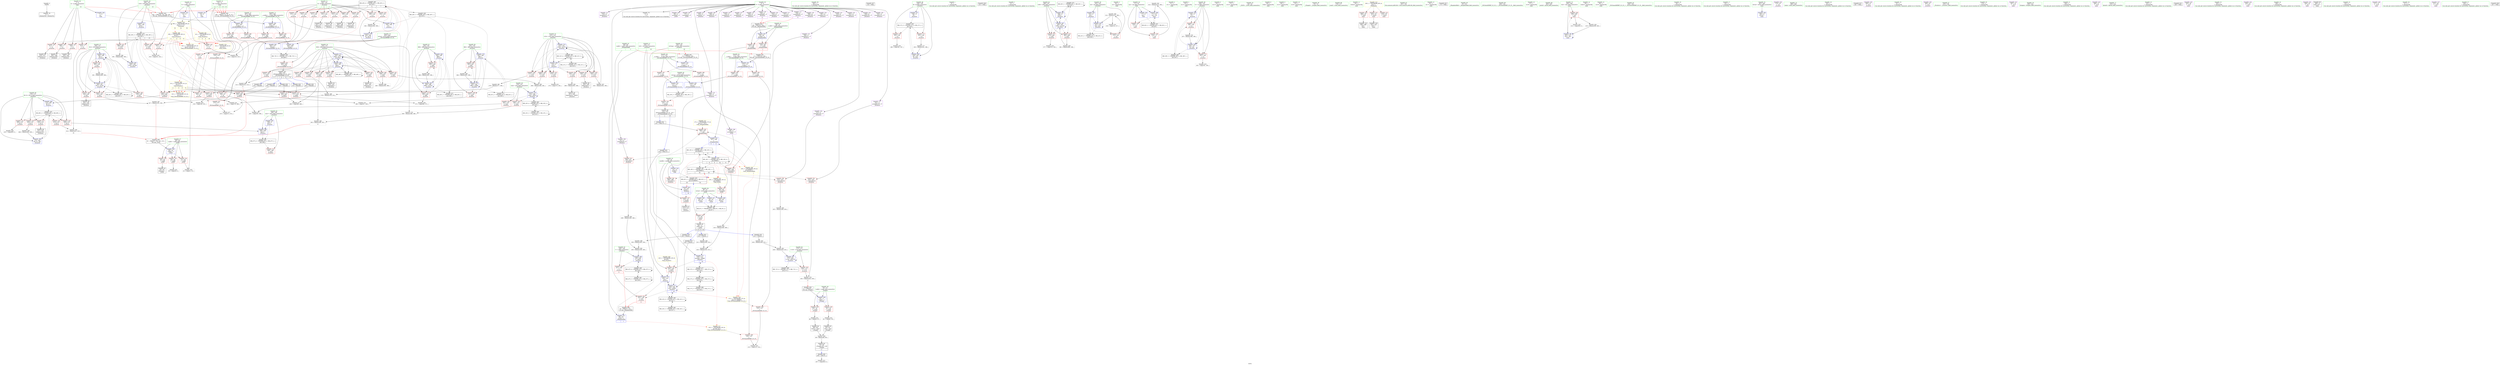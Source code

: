 digraph "SVFG" {
	label="SVFG";

	Node0x55eb30cef8f0 [shape=record,color=grey,label="{NodeID: 0\nNullPtr}"];
	Node0x55eb30cef8f0 -> Node0x55eb30d272b0[style=solid];
	Node0x55eb30d345d0 [shape=record,color=blue,label="{NodeID: 277\n160\<--198\nX78\<--\n_Z5solvev\n}"];
	Node0x55eb30d345d0 -> Node0x55eb30d5bca0[style=dashed];
	Node0x55eb30d28350 [shape=record,color=red,label="{NodeID: 194\n312\<--150\n\<--B30\n_Z5solvev\n}"];
	Node0x55eb30d28350 -> Node0x55eb30d3ec90[style=solid];
	Node0x55eb30d259d0 [shape=record,color=purple,label="{NodeID: 111\n255\<--4\narrayidx25\<--P\n_Z5solvev\n}"];
	Node0x55eb30d0b2e0 [shape=record,color=green,label="{NodeID: 28\n445\<--1\n\<--dummyObj\nCan only get source location for instruction, argument, global var or function.}"];
	Node0x55eb30d8ba40 [shape=record,color=black,label="{NodeID: 637\n518 = PHI()\n}"];
	Node0x55eb30d5c1a0 [shape=record,color=black,label="{NodeID: 471\nMR_61V_2 = PHI(MR_61V_4, MR_61V_1, )\npts\{163 \}\n}"];
	Node0x55eb30d5c1a0 -> Node0x55eb30d346a0[style=dashed];
	Node0x55eb30d2e690 [shape=record,color=grey,label="{NodeID: 388\n239 = Binary(240, 238, )\n}"];
	Node0x55eb30d2e690 -> Node0x55eb30d3a580[style=solid];
	Node0x55eb30d29a10 [shape=record,color=red,label="{NodeID: 222\n248\<--247\n\<--arrayidx20\n_Z5solvev\n}"];
	Node0x55eb30d29a10 -> Node0x55eb30d3a700[style=solid];
	Node0x55eb30d2b4c0 [shape=record,color=red,label="{NodeID: 139\n412\<--7\n\<--A\n_Z5solvev\n}"];
	Node0x55eb30d2b4c0 -> Node0x55eb30d2ef90[style=solid];
	Node0x55eb30d26000 [shape=record,color=green,label="{NodeID: 56\n154\<--155\nnum\<--num_field_insensitive\n_Z5solvev\n}"];
	Node0x55eb30d26000 -> Node0x55eb30d28aa0[style=solid];
	Node0x55eb30d26000 -> Node0x55eb30d28b70[style=solid];
	Node0x55eb30d26000 -> Node0x55eb30d34020[style=solid];
	Node0x55eb30d3f890 [shape=record,color=grey,label="{NodeID: 416\n186 = cmp(185, 187, )\n}"];
	Node0x55eb30d32fe0 [shape=record,color=blue,label="{NodeID: 250\n96\<--94\nx.addr\<--x\n_Z6updateRdd\n}"];
	Node0x55eb30d32fe0 -> Node0x55eb30d2c5d0[style=dashed];
	Node0x55eb30d32fe0 -> Node0x55eb30d2c6a0[style=dashed];
	Node0x55eb30d2cb80 [shape=record,color=red,label="{NodeID: 167\n127\<--117\n\<--__b.addr\n_ZSt3maxIdERKT_S2_S2_\n}"];
	Node0x55eb30d2cb80 -> Node0x55eb30d333f0[style=solid];
	Node0x55eb30d277f0 [shape=record,color=black,label="{NodeID: 84\n88\<--86\nconv2\<--cmp1\n_Z3sgnd\n}"];
	Node0x55eb30d277f0 -> Node0x55eb30d2f890[style=solid];
	Node0x55eb30d18070 [shape=record,color=green,label="{NodeID: 1\n8\<--1\n\<--dummyObj\nCan only get source location for instruction, argument, global var or function.}"];
	Node0x55eb30d65050 [shape=record,color=yellow,style=double,label="{NodeID: 527\n25V_1 = ENCHI(MR_25V_0)\npts\{99 159 \}\nFun[_ZSt3maxIdERKT_S2_S2_]}"];
	Node0x55eb30d65050 -> Node0x55eb30d2cd20[style=dashed];
	Node0x55eb30d53aa0 [shape=record,color=black,label="{NodeID: 444\nMR_43V_4 = PHI(MR_43V_5, MR_43V_3, )\npts\{145 \}\n|{|<s13>4|<s14>7}}"];
	Node0x55eb30d53aa0 -> Node0x55eb30d2d200[style=dashed];
	Node0x55eb30d53aa0 -> Node0x55eb30d2d2d0[style=dashed];
	Node0x55eb30d53aa0 -> Node0x55eb30d2d3a0[style=dashed];
	Node0x55eb30d53aa0 -> Node0x55eb30d2d470[style=dashed];
	Node0x55eb30d53aa0 -> Node0x55eb30d2d540[style=dashed];
	Node0x55eb30d53aa0 -> Node0x55eb30d2d610[style=dashed];
	Node0x55eb30d53aa0 -> Node0x55eb30d2d6e0[style=dashed];
	Node0x55eb30d53aa0 -> Node0x55eb30d2d7b0[style=dashed];
	Node0x55eb30d53aa0 -> Node0x55eb30d2d880[style=dashed];
	Node0x55eb30d53aa0 -> Node0x55eb30d29940[style=dashed];
	Node0x55eb30d53aa0 -> Node0x55eb30d29ae0[style=dashed];
	Node0x55eb30d53aa0 -> Node0x55eb30d34500[style=dashed];
	Node0x55eb30d53aa0 -> Node0x55eb30d585a0[style=dashed];
	Node0x55eb30d53aa0:s13 -> Node0x55eb30d65620[style=dashed,color=red];
	Node0x55eb30d53aa0:s14 -> Node0x55eb30d65620[style=dashed,color=red];
	Node0x55eb30d346a0 [shape=record,color=blue,label="{NodeID: 278\n162\<--198\nB82\<--\n_Z5solvev\n}"];
	Node0x55eb30d346a0 -> Node0x55eb30d28eb0[style=dashed];
	Node0x55eb30d346a0 -> Node0x55eb30d28f80[style=dashed];
	Node0x55eb30d346a0 -> Node0x55eb30d34770[style=dashed];
	Node0x55eb30d346a0 -> Node0x55eb30d5c1a0[style=dashed];
	Node0x55eb30d28420 [shape=record,color=red,label="{NodeID: 195\n325\<--150\n\<--B30\n_Z5solvev\n}"];
	Node0x55eb30d28420 -> Node0x55eb30d280e0[style=solid];
	Node0x55eb30d25aa0 [shape=record,color=purple,label="{NodeID: 112\n256\<--4\narrayidx26\<--P\n_Z5solvev\n|{<s0>6}}"];
	Node0x55eb30d25aa0:s0 -> Node0x55eb30d8c970[style=solid,color=red];
	Node0x55eb30d0b3e0 [shape=record,color=green,label="{NodeID: 29\n4\<--6\nP\<--P_field_insensitive\nGlob }"];
	Node0x55eb30d0b3e0 -> Node0x55eb30d273b0[style=solid];
	Node0x55eb30d0b3e0 -> Node0x55eb30d25420[style=solid];
	Node0x55eb30d0b3e0 -> Node0x55eb30d254f0[style=solid];
	Node0x55eb30d0b3e0 -> Node0x55eb30d255c0[style=solid];
	Node0x55eb30d0b3e0 -> Node0x55eb30d25690[style=solid];
	Node0x55eb30d0b3e0 -> Node0x55eb30d25760[style=solid];
	Node0x55eb30d0b3e0 -> Node0x55eb30d25830[style=solid];
	Node0x55eb30d0b3e0 -> Node0x55eb30d25900[style=solid];
	Node0x55eb30d0b3e0 -> Node0x55eb30d259d0[style=solid];
	Node0x55eb30d0b3e0 -> Node0x55eb30d25aa0[style=solid];
	Node0x55eb30d0b3e0 -> Node0x55eb30d25b70[style=solid];
	Node0x55eb30d0b3e0 -> Node0x55eb30d25c40[style=solid];
	Node0x55eb30d0b3e0 -> Node0x55eb30d25d10[style=solid];
	Node0x55eb30d0b3e0 -> Node0x55eb30d2a210[style=solid];
	Node0x55eb30d0b3e0 -> Node0x55eb30d2a2e0[style=solid];
	Node0x55eb30d0b3e0 -> Node0x55eb30d2a3b0[style=solid];
	Node0x55eb30d0b3e0 -> Node0x55eb30d2a480[style=solid];
	Node0x55eb30d0b3e0 -> Node0x55eb30d2a550[style=solid];
	Node0x55eb30d0b3e0 -> Node0x55eb30d2a620[style=solid];
	Node0x55eb30d0b3e0 -> Node0x55eb30d2a6f0[style=solid];
	Node0x55eb30d0b3e0 -> Node0x55eb30d2a7c0[style=solid];
	Node0x55eb30d0b3e0 -> Node0x55eb30d2a890[style=solid];
	Node0x55eb30d0b3e0 -> Node0x55eb30d2a960[style=solid];
	Node0x55eb30d0b3e0 -> Node0x55eb30d2aa30[style=solid];
	Node0x55eb30d0b3e0 -> Node0x55eb30d2ab00[style=solid];
	Node0x55eb30d8bb10 [shape=record,color=black,label="{NodeID: 638\n522 = PHI()\n}"];
	Node0x55eb30d5c6a0 [shape=record,color=black,label="{NodeID: 472\nMR_63V_2 = PHI(MR_63V_4, MR_63V_1, )\npts\{165 \}\n}"];
	Node0x55eb30d5c6a0 -> Node0x55eb30d34840[style=dashed];
	Node0x55eb30d2e810 [shape=record,color=grey,label="{NodeID: 389\n364 = Binary(363, 198, )\n}"];
	Node0x55eb30d2e810 -> Node0x55eb30d34770[style=solid];
	Node0x55eb30d29ae0 [shape=record,color=red,label="{NodeID: 223\n268\<--267\n\<--call32\n_Z5solvev\n}"];
	Node0x55eb30d29ae0 -> Node0x55eb30d3fa10[style=solid];
	Node0x55eb30d2b590 [shape=record,color=red,label="{NodeID: 140\n417\<--7\n\<--A\n_Z5solvev\n}"];
	Node0x55eb30d2b590 -> Node0x55eb30d24f40[style=solid];
	Node0x55eb30d26090 [shape=record,color=green,label="{NodeID: 57\n156\<--157\nv43\<--v43_field_insensitive\n_Z5solvev\n|{|<s3>10}}"];
	Node0x55eb30d26090 -> Node0x55eb30d28c40[style=solid];
	Node0x55eb30d26090 -> Node0x55eb30d340f0[style=solid];
	Node0x55eb30d26090 -> Node0x55eb30d34290[style=solid];
	Node0x55eb30d26090:s3 -> Node0x55eb30d8c160[style=solid,color=red];
	Node0x55eb30d3fa10 [shape=record,color=grey,label="{NodeID: 417\n269 = cmp(266, 268, )\n}"];
	Node0x55eb30d330b0 [shape=record,color=blue,label="{NodeID: 251\n98\<--95\nv.addr\<--v\n_Z6updateRdd\n|{|<s1>1}}"];
	Node0x55eb30d330b0 -> Node0x55eb30d2c770[style=dashed];
	Node0x55eb30d330b0:s1 -> Node0x55eb30d65050[style=dashed,color=red];
	Node0x55eb30d2cc50 [shape=record,color=red,label="{NodeID: 168\n122\<--121\n\<--\n_ZSt3maxIdERKT_S2_S2_\n}"];
	Node0x55eb30d2cc50 -> Node0x55eb30d40610[style=solid];
	Node0x55eb30d278c0 [shape=record,color=black,label="{NodeID: 85\n76\<--89\n_Z3sgnd_ret\<--sub\n_Z3sgnd\n|{<s0>17}}"];
	Node0x55eb30d278c0:s0 -> Node0x55eb30d8b230[style=solid,color=blue];
	Node0x55eb30d06c30 [shape=record,color=green,label="{NodeID: 2\n15\<--1\n\<--dummyObj\nCan only get source location for instruction, argument, global var or function.}"];
	Node0x55eb30d65160 [shape=record,color=yellow,style=double,label="{NodeID: 528\n27V_1 = ENCHI(MR_27V_0)\npts\{157 60000 \}\nFun[_ZSt3maxIdERKT_S2_S2_]}"];
	Node0x55eb30d65160 -> Node0x55eb30d2cc50[style=dashed];
	Node0x55eb30d34770 [shape=record,color=blue,label="{NodeID: 279\n162\<--364\nB82\<--inc88\n_Z5solvev\n}"];
	Node0x55eb30d34770 -> Node0x55eb30d28eb0[style=dashed];
	Node0x55eb30d34770 -> Node0x55eb30d28f80[style=dashed];
	Node0x55eb30d34770 -> Node0x55eb30d34770[style=dashed];
	Node0x55eb30d34770 -> Node0x55eb30d5c1a0[style=dashed];
	Node0x55eb30d284f0 [shape=record,color=red,label="{NodeID: 196\n339\<--150\n\<--B30\n_Z5solvev\n}"];
	Node0x55eb30d284f0 -> Node0x55eb30d2f710[style=solid];
	Node0x55eb30d25b70 [shape=record,color=purple,label="{NodeID: 113\n301\<--4\narrayidx50\<--P\n_Z5solvev\n}"];
	Node0x55eb30d0b4e0 [shape=record,color=green,label="{NodeID: 30\n7\<--9\nA\<--A_field_insensitive\nGlob |{|<s5>15}}"];
	Node0x55eb30d0b4e0 -> Node0x55eb30d2b3f0[style=solid];
	Node0x55eb30d0b4e0 -> Node0x55eb30d2b4c0[style=solid];
	Node0x55eb30d0b4e0 -> Node0x55eb30d2b590[style=solid];
	Node0x55eb30d0b4e0 -> Node0x55eb30d2b660[style=solid];
	Node0x55eb30d0b4e0 -> Node0x55eb30d32700[style=solid];
	Node0x55eb30d0b4e0:s5 -> Node0x55eb30d8c400[style=solid,color=red];
	Node0x55eb30d8bbe0 [shape=record,color=black,label="{NodeID: 639\n77 = PHI(435, )\n0th arg _Z3sgnd }"];
	Node0x55eb30d8bbe0 -> Node0x55eb30d32f10[style=solid];
	Node0x55eb30d5cba0 [shape=record,color=black,label="{NodeID: 473\nMR_65V_2 = PHI(MR_65V_3, MR_65V_1, )\npts\{167 \}\n}"];
	Node0x55eb30d5cba0 -> Node0x55eb30d34910[style=dashed];
	Node0x55eb30d5cba0 -> Node0x55eb30d5cba0[style=dashed];
	Node0x55eb30d2e990 [shape=record,color=grey,label="{NodeID: 390\n214 = Binary(213, 198, )\n}"];
	Node0x55eb30d2e990 -> Node0x55eb30d33a70[style=solid];
	Node0x55eb30d2e990 -> Node0x55eb30d40f10[style=solid];
	Node0x55eb30d29bb0 [shape=record,color=red,label="{NodeID: 224\n309\<--308\n\<--arrayidx55\n_Z5solvev\n}"];
	Node0x55eb30d29bb0 -> Node0x55eb30d2fb90[style=solid];
	Node0x55eb30d2b660 [shape=record,color=red,label="{NodeID: 141\n428\<--7\n\<--A\n_Z5solvev\n}"];
	Node0x55eb30d2b660 -> Node0x55eb30d250e0[style=solid];
	Node0x55eb30d26120 [shape=record,color=green,label="{NodeID: 58\n158\<--159\nref.tmp\<--ref.tmp_field_insensitive\n_Z5solvev\n|{|<s1>10}}"];
	Node0x55eb30d26120 -> Node0x55eb30d341c0[style=solid];
	Node0x55eb30d26120:s1 -> Node0x55eb30d8c2b0[style=solid,color=red];
	Node0x55eb30d3fb90 [shape=record,color=grey,label="{NodeID: 418\n377 = cmp(376, 193, )\n}"];
	Node0x55eb30d33180 [shape=record,color=blue,label="{NodeID: 252\n107\<--106\n\<--\n_Z6updateRdd\n|{<s0>6|<s1>11}}"];
	Node0x55eb30d33180:s0 -> Node0x55eb30d517a0[style=dashed,color=blue];
	Node0x55eb30d33180:s1 -> Node0x55eb30d50060[style=dashed,color=blue];
	Node0x55eb30d2cd20 [shape=record,color=red,label="{NodeID: 169\n124\<--123\n\<--\n_ZSt3maxIdERKT_S2_S2_\n}"];
	Node0x55eb30d2cd20 -> Node0x55eb30d40610[style=solid];
	Node0x55eb30d27990 [shape=record,color=black,label="{NodeID: 86\n110\<--133\n_ZSt3maxIdERKT_S2_S2__ret\<--\n_ZSt3maxIdERKT_S2_S2_\n|{<s0>1|<s1>10}}"];
	Node0x55eb30d27990:s0 -> Node0x55eb30d8aaf0[style=solid,color=blue];
	Node0x55eb30d27990:s1 -> Node0x55eb30d8b5b0[style=solid,color=blue];
	Node0x55eb30d06cc0 [shape=record,color=green,label="{NodeID: 3\n19\<--1\n.str\<--dummyObj\nGlob }"];
	Node0x55eb30d65270 [shape=record,color=yellow,style=double,label="{NodeID: 529\n31V_1 = ENCHI(MR_31V_0)\npts\{11 \}\nFun[_ZSt3minIiERKT_S2_S2_]}"];
	Node0x55eb30d65270 -> Node0x55eb30d32490[style=dashed];
	Node0x55eb30d34840 [shape=record,color=blue,label="{NodeID: 280\n164\<--198\nB90\<--\n_Z5solvev\n}"];
	Node0x55eb30d34840 -> Node0x55eb30d29050[style=dashed];
	Node0x55eb30d34840 -> Node0x55eb30d29120[style=dashed];
	Node0x55eb30d34840 -> Node0x55eb30d34ab0[style=dashed];
	Node0x55eb30d34840 -> Node0x55eb30d5c6a0[style=dashed];
	Node0x55eb30d285c0 [shape=record,color=red,label="{NodeID: 197\n273\<--152\n\<--t235\n_Z5solvev\n}"];
	Node0x55eb30d285c0 -> Node0x55eb30d3f710[style=solid];
	Node0x55eb30d25c40 [shape=record,color=purple,label="{NodeID: 114\n304\<--4\narrayidx52\<--P\n_Z5solvev\n}"];
	Node0x55eb30d0b5e0 [shape=record,color=green,label="{NodeID: 31\n10\<--11\nM\<--M_field_insensitive\nGlob |{|<s3>4|<s4>7|<s5>12|<s6>13|<s7>15}}"];
	Node0x55eb30d0b5e0 -> Node0x55eb30d2b730[style=solid];
	Node0x55eb30d0b5e0 -> Node0x55eb30d2b800[style=solid];
	Node0x55eb30d0b5e0 -> Node0x55eb30d327d0[style=solid];
	Node0x55eb30d0b5e0:s3 -> Node0x55eb30d8c730[style=solid,color=red];
	Node0x55eb30d0b5e0:s4 -> Node0x55eb30d8c730[style=solid,color=red];
	Node0x55eb30d0b5e0:s5 -> Node0x55eb30d8c730[style=solid,color=red];
	Node0x55eb30d0b5e0:s6 -> Node0x55eb30d8c730[style=solid,color=red];
	Node0x55eb30d0b5e0:s7 -> Node0x55eb30d8c730[style=solid,color=red];
	Node0x55eb30d8bdb0 [shape=record,color=black,label="{NodeID: 640\n45 = PHI(237, 292, 313, 414, )\n0th arg _Z2tPi }"];
	Node0x55eb30d8bdb0 -> Node0x55eb30d32bd0[style=solid];
	Node0x55eb30d2eb10 [shape=record,color=grey,label="{NodeID: 391\n515 = Binary(514, 198, )\n}"];
	Node0x55eb30d2eb10 -> Node0x55eb30d35540[style=solid];
	Node0x55eb30d29c80 [shape=record,color=red,label="{NodeID: 225\n319\<--318\n\<--call61\n_Z5solvev\n}"];
	Node0x55eb30d29c80 -> Node0x55eb30d34290[style=solid];
	Node0x55eb30d2b730 [shape=record,color=red,label="{NodeID: 142\n280\<--10\n\<--M\n_Z5solvev\n}"];
	Node0x55eb30d2b730 -> Node0x55eb30d3f590[style=solid];
	Node0x55eb30d261f0 [shape=record,color=green,label="{NodeID: 59\n160\<--161\nX78\<--X78_field_insensitive\n_Z5solvev\n|{|<s4>12|<s5>13}}"];
	Node0x55eb30d261f0 -> Node0x55eb30d28d10[style=solid];
	Node0x55eb30d261f0 -> Node0x55eb30d28de0[style=solid];
	Node0x55eb30d261f0 -> Node0x55eb30d345d0[style=solid];
	Node0x55eb30d261f0 -> Node0x55eb30d34b80[style=solid];
	Node0x55eb30d261f0:s4 -> Node0x55eb30d8c400[style=solid,color=red];
	Node0x55eb30d261f0:s5 -> Node0x55eb30d8c400[style=solid,color=red];
	Node0x55eb30d3fd10 [shape=record,color=grey,label="{NodeID: 419\n353 = cmp(351, 352, )\n}"];
	Node0x55eb30d33250 [shape=record,color=blue,label="{NodeID: 253\n115\<--111\n__a.addr\<--__a\n_ZSt3maxIdERKT_S2_S2_\n}"];
	Node0x55eb30d33250 -> Node0x55eb30d2c910[style=dashed];
	Node0x55eb30d33250 -> Node0x55eb30d2c9e0[style=dashed];
	Node0x55eb30d2cdf0 [shape=record,color=red,label="{NodeID: 170\n185\<--138\n\<--B\n_Z5solvev\n}"];
	Node0x55eb30d2cdf0 -> Node0x55eb30d3f890[style=solid];
	Node0x55eb30d27a60 [shape=record,color=black,label="{NodeID: 87\n211\<--210\ntobool\<--\n_Z5solvev\n}"];
	Node0x55eb30cfd900 [shape=record,color=green,label="{NodeID: 4\n21\<--1\n.str.1\<--dummyObj\nGlob }"];
	Node0x55eb30d34910 [shape=record,color=blue,label="{NodeID: 281\n166\<--8\nt295\<--\n_Z5solvev\n}"];
	Node0x55eb30d34910 -> Node0x55eb30d291f0[style=dashed];
	Node0x55eb30d34910 -> Node0x55eb30d292c0[style=dashed];
	Node0x55eb30d34910 -> Node0x55eb30d34910[style=dashed];
	Node0x55eb30d34910 -> Node0x55eb30d349e0[style=dashed];
	Node0x55eb30d34910 -> Node0x55eb30d5cba0[style=dashed];
	Node0x55eb30d28690 [shape=record,color=red,label="{NodeID: 198\n277\<--152\n\<--t235\n_Z5solvev\n}"];
	Node0x55eb30d28690 -> Node0x55eb30d3a400[style=solid];
	Node0x55eb30d25d10 [shape=record,color=purple,label="{NodeID: 115\n308\<--4\narrayidx55\<--P\n_Z5solvev\n}"];
	Node0x55eb30d25d10 -> Node0x55eb30d29bb0[style=solid];
	Node0x55eb30d0b6e0 [shape=record,color=green,label="{NodeID: 32\n12\<--13\nV\<--V_field_insensitive\nGlob }"];
	Node0x55eb30d0b6e0 -> Node0x55eb30d2b8d0[style=solid];
	Node0x55eb30d0b6e0 -> Node0x55eb30d2b9a0[style=solid];
	Node0x55eb30d0b6e0 -> Node0x55eb30d2ba70[style=solid];
	Node0x55eb30d0b6e0 -> Node0x55eb30d328d0[style=solid];
	Node0x55eb30d8c160 [shape=record,color=black,label="{NodeID: 641\n111 = PHI(102, 156, )\n0th arg _ZSt3maxIdERKT_S2_S2_ }"];
	Node0x55eb30d8c160 -> Node0x55eb30d33250[style=solid];
	Node0x55eb30d2ec90 [shape=record,color=grey,label="{NodeID: 392\n416 = Binary(240, 415, )\n}"];
	Node0x55eb30d2ec90 -> Node0x55eb30d2fa10[style=solid];
	Node0x55eb30d29d50 [shape=record,color=red,label="{NodeID: 226\n359\<--358\n\<--call84\n_Z5solvev\n}"];
	Node0x55eb30d29d50 -> Node0x55eb30d3f410[style=solid];
	Node0x55eb30d2b800 [shape=record,color=red,label="{NodeID: 143\n296\<--10\n\<--M\n_Z5solvev\n}"];
	Node0x55eb30d2b800 -> Node0x55eb30d3f290[style=solid];
	Node0x55eb30d262c0 [shape=record,color=green,label="{NodeID: 60\n162\<--163\nB82\<--B82_field_insensitive\n_Z5solvev\n}"];
	Node0x55eb30d262c0 -> Node0x55eb30d28eb0[style=solid];
	Node0x55eb30d262c0 -> Node0x55eb30d28f80[style=solid];
	Node0x55eb30d262c0 -> Node0x55eb30d346a0[style=solid];
	Node0x55eb30d262c0 -> Node0x55eb30d34770[style=solid];
	Node0x55eb30d3fe90 [shape=record,color=grey,label="{NodeID: 420\n233 = cmp(228, 232, )\n}"];
	Node0x55eb30d33320 [shape=record,color=blue,label="{NodeID: 254\n117\<--112\n__b.addr\<--__b\n_ZSt3maxIdERKT_S2_S2_\n}"];
	Node0x55eb30d33320 -> Node0x55eb30d2cab0[style=dashed];
	Node0x55eb30d33320 -> Node0x55eb30d2cb80[style=dashed];
	Node0x55eb30d2cec0 [shape=record,color=red,label="{NodeID: 171\n202\<--138\n\<--B\n_Z5solvev\n}"];
	Node0x55eb30d2cec0 -> Node0x55eb30d39e00[style=solid];
	Node0x55eb30d27b30 [shape=record,color=black,label="{NodeID: 88\n242\<--241\nidxprom\<--\n_Z5solvev\n}"];
	Node0x55eb30cfd9c0 [shape=record,color=green,label="{NodeID: 5\n23\<--1\n.str.2\<--dummyObj\nGlob }"];
	Node0x55eb30d349e0 [shape=record,color=blue,label="{NodeID: 282\n166\<--381\nt295\<--inc100\n_Z5solvev\n}"];
	Node0x55eb30d349e0 -> Node0x55eb30d291f0[style=dashed];
	Node0x55eb30d349e0 -> Node0x55eb30d292c0[style=dashed];
	Node0x55eb30d349e0 -> Node0x55eb30d34910[style=dashed];
	Node0x55eb30d349e0 -> Node0x55eb30d349e0[style=dashed];
	Node0x55eb30d349e0 -> Node0x55eb30d5cba0[style=dashed];
	Node0x55eb30d28760 [shape=record,color=red,label="{NodeID: 199\n285\<--152\n\<--t235\n_Z5solvev\n}"];
	Node0x55eb30d28760 -> Node0x55eb30d2e210[style=solid];
	Node0x55eb30d2a210 [shape=record,color=purple,label="{NodeID: 116\n324\<--4\narrayidx64\<--P\n_Z5solvev\n}"];
	Node0x55eb30d0b7e0 [shape=record,color=green,label="{NodeID: 33\n14\<--16\nmodify\<--modify_field_insensitive\nGlob }"];
	Node0x55eb30d0b7e0 -> Node0x55eb30d2bb40[style=solid];
	Node0x55eb30d0b7e0 -> Node0x55eb30d329d0[style=solid];
	Node0x55eb30d0b7e0 -> Node0x55eb30d338d0[style=solid];
	Node0x55eb30d8c2b0 [shape=record,color=black,label="{NodeID: 642\n112 = PHI(98, 158, )\n1st arg _ZSt3maxIdERKT_S2_S2_ }"];
	Node0x55eb30d8c2b0 -> Node0x55eb30d33320[style=solid];
	Node0x55eb30d2ee10 [shape=record,color=grey,label="{NodeID: 393\n306 = Binary(305, 198, )\n}"];
	Node0x55eb30d2ee10 -> Node0x55eb30d27f40[style=solid];
	Node0x55eb30d29e20 [shape=record,color=red,label="{NodeID: 227\n371\<--370\n\<--call92\n_Z5solvev\n}"];
	Node0x55eb30d29e20 -> Node0x55eb30d40790[style=solid];
	Node0x55eb30d2b8d0 [shape=record,color=red,label="{NodeID: 144\n52\<--12\n\<--V\n_Z2tPi\n}"];
	Node0x55eb30d2b8d0 -> Node0x55eb30d40490[style=solid];
	Node0x55eb30d26390 [shape=record,color=green,label="{NodeID: 61\n164\<--165\nB90\<--B90_field_insensitive\n_Z5solvev\n}"];
	Node0x55eb30d26390 -> Node0x55eb30d29050[style=solid];
	Node0x55eb30d26390 -> Node0x55eb30d29120[style=solid];
	Node0x55eb30d26390 -> Node0x55eb30d34840[style=solid];
	Node0x55eb30d26390 -> Node0x55eb30d34ab0[style=solid];
	Node0x55eb30d40010 [shape=record,color=grey,label="{NodeID: 421\n86 = cmp(85, 87, )\n}"];
	Node0x55eb30d40010 -> Node0x55eb30d277f0[style=solid];
	Node0x55eb30d333f0 [shape=record,color=blue,label="{NodeID: 255\n113\<--127\nretval\<--\n_ZSt3maxIdERKT_S2_S2_\n}"];
	Node0x55eb30d333f0 -> Node0x55eb30d567a0[style=dashed];
	Node0x55eb30d2cf90 [shape=record,color=red,label="{NodeID: 172\n191\<--140\n\<--t2\n_Z5solvev\n}"];
	Node0x55eb30d2cf90 -> Node0x55eb30d3ef90[style=solid];
	Node0x55eb30d27c00 [shape=record,color=black,label="{NodeID: 89\n245\<--244\nidxprom18\<--\n_Z5solvev\n}"];
	Node0x55eb30d07340 [shape=record,color=green,label="{NodeID: 6\n25\<--1\n.str.3\<--dummyObj\nGlob }"];
	Node0x55eb30d34ab0 [shape=record,color=blue,label="{NodeID: 283\n164\<--386\nB90\<--inc103\n_Z5solvev\n}"];
	Node0x55eb30d34ab0 -> Node0x55eb30d29050[style=dashed];
	Node0x55eb30d34ab0 -> Node0x55eb30d29120[style=dashed];
	Node0x55eb30d34ab0 -> Node0x55eb30d34ab0[style=dashed];
	Node0x55eb30d34ab0 -> Node0x55eb30d5c6a0[style=dashed];
	Node0x55eb30d28830 [shape=record,color=red,label="{NodeID: 200\n305\<--152\n\<--t235\n_Z5solvev\n}"];
	Node0x55eb30d28830 -> Node0x55eb30d2ee10[style=solid];
	Node0x55eb30d2a2e0 [shape=record,color=purple,label="{NodeID: 117\n327\<--4\narrayidx66\<--P\n_Z5solvev\n}"];
	Node0x55eb30d0b8e0 [shape=record,color=green,label="{NodeID: 34\n17\<--18\ncas\<--cas_field_insensitive\nGlob }"];
	Node0x55eb30d0b8e0 -> Node0x55eb30d2bc10[style=solid];
	Node0x55eb30d0b8e0 -> Node0x55eb30d2bce0[style=solid];
	Node0x55eb30d0b8e0 -> Node0x55eb30d32ad0[style=solid];
	Node0x55eb30d0b8e0 -> Node0x55eb30d35540[style=solid];
	Node0x55eb30d8c400 [shape=record,color=black,label="{NodeID: 643\n461 = PHI(144, 144, 160, 160, 7, )\n0th arg _ZSt3minIiERKT_S2_S2_ }"];
	Node0x55eb30d8c400 -> Node0x55eb30d35060[style=solid];
	Node0x55eb30d4ff70 [shape=record,color=black,label="{NodeID: 477\nMR_57V_5 = PHI(MR_57V_7, MR_57V_4, )\npts\{159 \}\n}"];
	Node0x55eb30d4ff70 -> Node0x55eb30d341c0[style=dashed];
	Node0x55eb30d4ff70 -> Node0x55eb30d4ff70[style=dashed];
	Node0x55eb30d4ff70 -> Node0x55eb30d60ab0[style=dashed];
	Node0x55eb30d2ef90 [shape=record,color=grey,label="{NodeID: 394\n414 = Binary(412, 413, )\n|{<s0>16}}"];
	Node0x55eb30d2ef90:s0 -> Node0x55eb30d8bdb0[style=solid,color=red];
	Node0x55eb30d29ef0 [shape=record,color=red,label="{NodeID: 228\n399\<--398\n\<--arrayidx111\n_Z5solvev\n}"];
	Node0x55eb30d2b9a0 [shape=record,color=red,label="{NodeID: 145\n223\<--12\n\<--V\n_Z5solvev\n}"];
	Node0x55eb30d2b9a0 -> Node0x55eb30d40d90[style=solid];
	Node0x55eb30d26460 [shape=record,color=green,label="{NodeID: 62\n166\<--167\nt295\<--t295_field_insensitive\n_Z5solvev\n}"];
	Node0x55eb30d26460 -> Node0x55eb30d291f0[style=solid];
	Node0x55eb30d26460 -> Node0x55eb30d292c0[style=solid];
	Node0x55eb30d26460 -> Node0x55eb30d34910[style=solid];
	Node0x55eb30d26460 -> Node0x55eb30d349e0[style=solid];
	Node0x55eb30d40190 [shape=record,color=grey,label="{NodeID: 422\n82 = cmp(81, 83, )\n}"];
	Node0x55eb30d40190 -> Node0x55eb30d27720[style=solid];
	Node0x55eb30d334c0 [shape=record,color=blue,label="{NodeID: 256\n113\<--130\nretval\<--\n_ZSt3maxIdERKT_S2_S2_\n}"];
	Node0x55eb30d334c0 -> Node0x55eb30d567a0[style=dashed];
	Node0x55eb30d2d060 [shape=record,color=red,label="{NodeID: 173\n196\<--140\n\<--t2\n_Z5solvev\n}"];
	Node0x55eb30d2d060 -> Node0x55eb30d39f80[style=solid];
	Node0x55eb30d27cd0 [shape=record,color=black,label="{NodeID: 90\n253\<--252\nidxprom23\<--\n_Z5solvev\n}"];
	Node0x55eb30d07400 [shape=record,color=green,label="{NodeID: 7\n27\<--1\n.str.4\<--dummyObj\nGlob }"];
	Node0x55eb30d65620 [shape=record,color=yellow,style=double,label="{NodeID: 533\n81V_1 = ENCHI(MR_81V_0)\npts\{9 145 161 \}\nFun[_ZSt3minIiERKT_S2_S2_]}"];
	Node0x55eb30d65620 -> Node0x55eb30d32560[style=dashed];
	Node0x55eb30d34b80 [shape=record,color=blue,label="{NodeID: 284\n160\<--391\nX78\<--inc106\n_Z5solvev\n}"];
	Node0x55eb30d34b80 -> Node0x55eb30d5bca0[style=dashed];
	Node0x55eb30d28900 [shape=record,color=red,label="{NodeID: 201\n328\<--152\n\<--t235\n_Z5solvev\n}"];
	Node0x55eb30d28900 -> Node0x55eb30d24da0[style=solid];
	Node0x55eb30d2a3b0 [shape=record,color=purple,label="{NodeID: 118\n330\<--4\narrayidx68\<--P\n_Z5solvev\n|{<s0>11}}"];
	Node0x55eb30d2a3b0:s0 -> Node0x55eb30d8c970[style=solid,color=red];
	Node0x55eb30d0b9e0 [shape=record,color=green,label="{NodeID: 35\n42\<--43\n_Z2tPi\<--_Z2tPi_field_insensitive\n}"];
	Node0x55eb30d8c730 [shape=record,color=black,label="{NodeID: 644\n462 = PHI(10, 10, 10, 10, 10, )\n1st arg _ZSt3minIiERKT_S2_S2_ }"];
	Node0x55eb30d8c730 -> Node0x55eb30d35130[style=solid];
	Node0x55eb30d50060 [shape=record,color=black,label="{NodeID: 478\nMR_10V_7 = PHI(MR_10V_8, MR_10V_6, )\npts\{60000 \}\n|{|<s5>8|<s6>9|<s7>10|<s8>11}}"];
	Node0x55eb30d50060 -> Node0x55eb30d29bb0[style=dashed];
	Node0x55eb30d50060 -> Node0x55eb30d29c80[style=dashed];
	Node0x55eb30d50060 -> Node0x55eb30d517a0[style=dashed];
	Node0x55eb30d50060 -> Node0x55eb30d5ada0[style=dashed];
	Node0x55eb30d50060 -> Node0x55eb30d50060[style=dashed];
	Node0x55eb30d50060:s5 -> Node0x55eb30d64ca0[style=dashed,color=red];
	Node0x55eb30d50060:s6 -> Node0x55eb30d64ca0[style=dashed,color=red];
	Node0x55eb30d50060:s7 -> Node0x55eb30d65160[style=dashed,color=red];
	Node0x55eb30d50060:s8 -> Node0x55eb30d65920[style=dashed,color=red];
	Node0x55eb30d2f110 [shape=record,color=grey,label="{NodeID: 395\n345 = Binary(344, 198, )\n}"];
	Node0x55eb30d2f110 -> Node0x55eb30d34500[style=solid];
	Node0x55eb30d29fc0 [shape=record,color=red,label="{NodeID: 229\n406\<--405\n\<--call114\n_Z5solvev\n}"];
	Node0x55eb30d29fc0 -> Node0x55eb30d34d20[style=solid];
	Node0x55eb30d2ba70 [shape=record,color=red,label="{NodeID: 146\n352\<--12\n\<--V\n_Z5solvev\n}"];
	Node0x55eb30d2ba70 -> Node0x55eb30d3fd10[style=solid];
	Node0x55eb30d26530 [shape=record,color=green,label="{NodeID: 63\n168\<--169\nans2\<--ans2_field_insensitive\n_Z5solvev\n}"];
	Node0x55eb30d26530 -> Node0x55eb30d29390[style=solid];
	Node0x55eb30d26530 -> Node0x55eb30d34c50[style=solid];
	Node0x55eb30d26530 -> Node0x55eb30d34ec0[style=solid];
	Node0x55eb30d40310 [shape=record,color=grey,label="{NodeID: 423\n59 = cmp(58, 8, )\n}"];
	Node0x55eb30d33590 [shape=record,color=blue,label="{NodeID: 257\n138\<--8\nB\<--\n_Z5solvev\n}"];
	Node0x55eb30d33590 -> Node0x55eb30d521a0[style=dashed];
	Node0x55eb30d2d130 [shape=record,color=red,label="{NodeID: 174\n213\<--142\n\<--cnt\n_Z5solvev\n}"];
	Node0x55eb30d2d130 -> Node0x55eb30d2e990[style=solid];
	Node0x55eb30d27da0 [shape=record,color=black,label="{NodeID: 91\n300\<--299\nidxprom49\<--\n_Z5solvev\n}"];
	Node0x55eb30d074c0 [shape=record,color=green,label="{NodeID: 8\n29\<--1\nstdin\<--dummyObj\nGlob }"];
	Node0x55eb30d34c50 [shape=record,color=blue,label="{NodeID: 285\n168\<--8\nans2\<--\n_Z5solvev\n}"];
	Node0x55eb30d34c50 -> Node0x55eb30d34ec0[style=dashed];
	Node0x55eb30d34c50 -> Node0x55eb30d619b0[style=dashed];
	Node0x55eb30d289d0 [shape=record,color=red,label="{NodeID: 202\n334\<--152\n\<--t235\n_Z5solvev\n}"];
	Node0x55eb30d289d0 -> Node0x55eb30d2f410[style=solid];
	Node0x55eb30d2a480 [shape=record,color=purple,label="{NodeID: 119\n396\<--4\narrayidx109\<--P\n_Z5solvev\n}"];
	Node0x55eb30d0bae0 [shape=record,color=green,label="{NodeID: 36\n46\<--47\nretval\<--retval_field_insensitive\n_Z2tPi\n}"];
	Node0x55eb30d0bae0 -> Node0x55eb30d2c020[style=solid];
	Node0x55eb30d0bae0 -> Node0x55eb30d32ca0[style=solid];
	Node0x55eb30d0bae0 -> Node0x55eb30d32d70[style=solid];
	Node0x55eb30d0bae0 -> Node0x55eb30d32e40[style=solid];
	Node0x55eb30d8c970 [shape=record,color=black,label="{NodeID: 645\n94 = PHI(256, 330, )\n0th arg _Z6updateRdd }"];
	Node0x55eb30d8c970 -> Node0x55eb30d32fe0[style=solid];
	Node0x55eb30d50150 [shape=record,color=black,label="{NodeID: 479\nMR_41V_5 = PHI(MR_41V_4, MR_41V_3, )\npts\{143 \}\n}"];
	Node0x55eb30d2f290 [shape=record,color=grey,label="{NodeID: 396\n391 = Binary(390, 198, )\n}"];
	Node0x55eb30d2f290 -> Node0x55eb30d34b80[style=solid];
	Node0x55eb30d2a090 [shape=record,color=red,label="{NodeID: 230\n424\<--423\n\<--arrayidx126\n_Z5solvev\n}"];
	Node0x55eb30d2a090 -> Node0x55eb30d3e810[style=solid];
	Node0x55eb30d2bb40 [shape=record,color=red,label="{NodeID: 147\n210\<--14\n\<--modify\n_Z5solvev\n}"];
	Node0x55eb30d2bb40 -> Node0x55eb30d27a60[style=solid];
	Node0x55eb30d26600 [shape=record,color=green,label="{NodeID: 64\n170\<--171\nB113\<--B113_field_insensitive\n_Z5solvev\n}"];
	Node0x55eb30d26600 -> Node0x55eb30d29460[style=solid];
	Node0x55eb30d26600 -> Node0x55eb30d29530[style=solid];
	Node0x55eb30d26600 -> Node0x55eb30d29600[style=solid];
	Node0x55eb30d26600 -> Node0x55eb30d296d0[style=solid];
	Node0x55eb30d26600 -> Node0x55eb30d297a0[style=solid];
	Node0x55eb30d26600 -> Node0x55eb30d34d20[style=solid];
	Node0x55eb30d26600 -> Node0x55eb30d34f90[style=solid];
	Node0x55eb30d40490 [shape=record,color=grey,label="{NodeID: 424\n53 = cmp(51, 52, )\n}"];
	Node0x55eb30d33660 [shape=record,color=blue,label="{NodeID: 258\n140\<--8\nt2\<--\n_Z5solvev\n}"];
	Node0x55eb30d33660 -> Node0x55eb30d2cf90[style=dashed];
	Node0x55eb30d33660 -> Node0x55eb30d2d060[style=dashed];
	Node0x55eb30d33660 -> Node0x55eb30d33730[style=dashed];
	Node0x55eb30d33660 -> Node0x55eb30d526a0[style=dashed];
	Node0x55eb30d2d200 [shape=record,color=red,label="{NodeID: 175\n222\<--144\n\<--X\n_Z5solvev\n}"];
	Node0x55eb30d2d200 -> Node0x55eb30d40d90[style=solid];
	Node0x55eb30d27e70 [shape=record,color=black,label="{NodeID: 92\n303\<--302\nidxprom51\<--\n_Z5solvev\n}"];
	Node0x55eb30d07580 [shape=record,color=green,label="{NodeID: 9\n30\<--1\n.str.5\<--dummyObj\nGlob }"];
	Node0x55eb30d34d20 [shape=record,color=blue,label="{NodeID: 286\n170\<--406\nB113\<--\n_Z5solvev\n}"];
	Node0x55eb30d34d20 -> Node0x55eb30d571a0[style=dashed];
	Node0x55eb30d28aa0 [shape=record,color=red,label="{NodeID: 203\n289\<--154\n\<--num\n_Z5solvev\n}"];
	Node0x55eb30d28aa0 -> Node0x55eb30d3a100[style=solid];
	Node0x55eb30d2a550 [shape=record,color=purple,label="{NodeID: 120\n397\<--4\narrayidx110\<--P\n_Z5solvev\n}"];
	Node0x55eb30d0bbb0 [shape=record,color=green,label="{NodeID: 37\n48\<--49\nv.addr\<--v.addr_field_insensitive\n_Z2tPi\n}"];
	Node0x55eb30d0bbb0 -> Node0x55eb30d2c0f0[style=solid];
	Node0x55eb30d0bbb0 -> Node0x55eb30d2c1c0[style=solid];
	Node0x55eb30d0bbb0 -> Node0x55eb30d2c290[style=solid];
	Node0x55eb30d0bbb0 -> Node0x55eb30d32bd0[style=solid];
	Node0x55eb30d8cac0 [shape=record,color=black,label="{NodeID: 646\n95 = PHI(257, 331, )\n1st arg _Z6updateRdd }"];
	Node0x55eb30d8cac0 -> Node0x55eb30d330b0[style=solid];
	Node0x55eb30d2f410 [shape=record,color=grey,label="{NodeID: 397\n335 = Binary(334, 198, )\n}"];
	Node0x55eb30d2f410 -> Node0x55eb30d34360[style=solid];
	Node0x55eb30d31ff0 [shape=record,color=red,label="{NodeID: 231\n433\<--432\n\<--arrayidx132\n_Z5solvev\n}"];
	Node0x55eb30d31ff0 -> Node0x55eb30d39c80[style=solid];
	Node0x55eb30d2bc10 [shape=record,color=red,label="{NodeID: 148\n514\<--17\n\<--cas\nmain\n}"];
	Node0x55eb30d2bc10 -> Node0x55eb30d2eb10[style=solid];
	Node0x55eb30d266d0 [shape=record,color=green,label="{NodeID: 65\n172\<--173\nv118\<--v118_field_insensitive\n_Z5solvev\n}"];
	Node0x55eb30d266d0 -> Node0x55eb30d29870[style=solid];
	Node0x55eb30d266d0 -> Node0x55eb30d34df0[style=solid];
	Node0x55eb30d40610 [shape=record,color=grey,label="{NodeID: 425\n125 = cmp(122, 124, )\n}"];
	Node0x55eb30d33730 [shape=record,color=blue,label="{NodeID: 259\n140\<--197\nt2\<--inc\n_Z5solvev\n}"];
	Node0x55eb30d33730 -> Node0x55eb30d2cf90[style=dashed];
	Node0x55eb30d33730 -> Node0x55eb30d2d060[style=dashed];
	Node0x55eb30d33730 -> Node0x55eb30d33730[style=dashed];
	Node0x55eb30d33730 -> Node0x55eb30d526a0[style=dashed];
	Node0x55eb30d2d2d0 [shape=record,color=red,label="{NodeID: 176\n235\<--144\n\<--X\n_Z5solvev\n}"];
	Node0x55eb30d2d2d0 -> Node0x55eb30d2e510[style=solid];
	Node0x55eb30d27f40 [shape=record,color=black,label="{NodeID: 93\n307\<--306\nidxprom54\<--add53\n_Z5solvev\n}"];
	Node0x55eb30d07640 [shape=record,color=green,label="{NodeID: 10\n32\<--1\n.str.6\<--dummyObj\nGlob }"];
	Node0x55eb30d65920 [shape=record,color=yellow,style=double,label="{NodeID: 536\n10V_1 = ENCHI(MR_10V_0)\npts\{60000 \}\nFun[_Z6updateRdd]|{|<s2>1}}"];
	Node0x55eb30d65920 -> Node0x55eb30d2c770[style=dashed];
	Node0x55eb30d65920 -> Node0x55eb30d33180[style=dashed];
	Node0x55eb30d65920:s2 -> Node0x55eb30d65160[style=dashed,color=red];
	Node0x55eb30d567a0 [shape=record,color=black,label="{NodeID: 453\nMR_19V_3 = PHI(MR_19V_4, MR_19V_2, )\npts\{114 \}\n}"];
	Node0x55eb30d567a0 -> Node0x55eb30d2c840[style=dashed];
	Node0x55eb30d34df0 [shape=record,color=blue,label="{NodeID: 287\n172\<--426\nv118\<--add128\n_Z5solvev\n}"];
	Node0x55eb30d34df0 -> Node0x55eb30d29870[style=dashed];
	Node0x55eb30d34df0 -> Node0x55eb30d34df0[style=dashed];
	Node0x55eb30d34df0 -> Node0x55eb30d61eb0[style=dashed];
	Node0x55eb30d28b70 [shape=record,color=red,label="{NodeID: 204\n295\<--154\n\<--num\n_Z5solvev\n}"];
	Node0x55eb30d28b70 -> Node0x55eb30d3f290[style=solid];
	Node0x55eb30d2a620 [shape=record,color=purple,label="{NodeID: 121\n398\<--4\narrayidx111\<--P\n_Z5solvev\n}"];
	Node0x55eb30d2a620 -> Node0x55eb30d29ef0[style=solid];
	Node0x55eb30d0bc80 [shape=record,color=green,label="{NodeID: 38\n74\<--75\n_Z3sgnd\<--_Z3sgnd_field_insensitive\n}"];
	Node0x55eb30d5fbb0 [shape=record,color=black,label="{NodeID: 481\nMR_51V_4 = PHI(MR_51V_6, MR_51V_3, )\npts\{153 \}\n}"];
	Node0x55eb30d5fbb0 -> Node0x55eb30d33f50[style=dashed];
	Node0x55eb30d5fbb0 -> Node0x55eb30d599a0[style=dashed];
	Node0x55eb30d5fbb0 -> Node0x55eb30d5fbb0[style=dashed];
	Node0x55eb30d2f590 [shape=record,color=grey,label="{NodeID: 398\n386 = Binary(385, 198, )\n}"];
	Node0x55eb30d2f590 -> Node0x55eb30d34ab0[style=solid];
	Node0x55eb30d32080 [shape=record,color=red,label="{NodeID: 232\n483\<--463\n\<--retval\n_ZSt3minIiERKT_S2_S2_\n}"];
	Node0x55eb30d32080 -> Node0x55eb30d251b0[style=solid];
	Node0x55eb30d2bce0 [shape=record,color=red,label="{NodeID: 149\n520\<--17\n\<--cas\nmain\n}"];
	Node0x55eb30d267a0 [shape=record,color=green,label="{NodeID: 66\n176\<--177\nscanf\<--scanf_field_insensitive\n}"];
	Node0x55eb30d40790 [shape=record,color=grey,label="{NodeID: 426\n372 = cmp(369, 371, )\n}"];
	Node0x55eb30d33800 [shape=record,color=blue,label="{NodeID: 260\n138\<--203\nB\<--inc5\n_Z5solvev\n}"];
	Node0x55eb30d33800 -> Node0x55eb30d521a0[style=dashed];
	Node0x55eb30d2d3a0 [shape=record,color=red,label="{NodeID: 177\n241\<--144\n\<--X\n_Z5solvev\n}"];
	Node0x55eb30d2d3a0 -> Node0x55eb30d27b30[style=solid];
	Node0x55eb30d28010 [shape=record,color=black,label="{NodeID: 94\n323\<--322\nidxprom63\<--\n_Z5solvev\n}"];
	Node0x55eb30d07740 [shape=record,color=green,label="{NodeID: 11\n34\<--1\nstdout\<--dummyObj\nGlob }"];
	Node0x55eb30d65a00 [shape=record,color=yellow,style=double,label="{NodeID: 537\n17V_1 = ENCHI(MR_17V_0)\npts\{157 159 \}\nFun[_Z6updateRdd]}"];
	Node0x55eb30d65a00 -> Node0x55eb30d2c770[style=dashed];
	Node0x55eb30d56ca0 [shape=record,color=black,label="{NodeID: 454\nMR_75V_3 = PHI(MR_75V_4, MR_75V_2, )\npts\{464 \}\n}"];
	Node0x55eb30d56ca0 -> Node0x55eb30d32080[style=dashed];
	Node0x55eb30d34ec0 [shape=record,color=blue,label="{NodeID: 288\n168\<--439\nans2\<--\n_Z5solvev\n}"];
	Node0x55eb30d34ec0 -> Node0x55eb30d619b0[style=dashed];
	Node0x55eb30d28c40 [shape=record,color=red,label="{NodeID: 205\n331\<--156\n\<--v43\n_Z5solvev\n|{<s0>11}}"];
	Node0x55eb30d28c40:s0 -> Node0x55eb30d8cac0[style=solid,color=red];
	Node0x55eb30d2a6f0 [shape=record,color=purple,label="{NodeID: 122\n419\<--4\narrayidx123\<--P\n_Z5solvev\n}"];
	Node0x55eb30d0bd80 [shape=record,color=green,label="{NodeID: 39\n78\<--79\nv.addr\<--v.addr_field_insensitive\n_Z3sgnd\n}"];
	Node0x55eb30d0bd80 -> Node0x55eb30d2c430[style=solid];
	Node0x55eb30d0bd80 -> Node0x55eb30d2c500[style=solid];
	Node0x55eb30d0bd80 -> Node0x55eb30d32f10[style=solid];
	Node0x55eb30d600b0 [shape=record,color=black,label="{NodeID: 482\nMR_53V_4 = PHI(MR_53V_5, MR_53V_3, )\npts\{155 \}\n}"];
	Node0x55eb30d600b0 -> Node0x55eb30d34020[style=dashed];
	Node0x55eb30d600b0 -> Node0x55eb30d59ea0[style=dashed];
	Node0x55eb30d600b0 -> Node0x55eb30d600b0[style=dashed];
	Node0x55eb30d2f710 [shape=record,color=grey,label="{NodeID: 399\n340 = Binary(339, 198, )\n}"];
	Node0x55eb30d2f710 -> Node0x55eb30d34430[style=solid];
	Node0x55eb30d32150 [shape=record,color=red,label="{NodeID: 233\n473\<--465\n\<--__a.addr\n_ZSt3minIiERKT_S2_S2_\n}"];
	Node0x55eb30d32150 -> Node0x55eb30d32560[style=solid];
	Node0x55eb30d2bdb0 [shape=record,color=red,label="{NodeID: 150\n496\<--29\n\<--stdin\nmain\n}"];
	Node0x55eb30d2bdb0 -> Node0x55eb30d25280[style=solid];
	Node0x55eb30d268a0 [shape=record,color=green,label="{NodeID: 67\n181\<--182\nllvm.memset.p0i8.i64\<--llvm.memset.p0i8.i64_field_insensitive\n}"];
	Node0x55eb30d40910 [shape=record,color=grey,label="{NodeID: 427\n475 = cmp(472, 474, )\n}"];
	Node0x55eb30d338d0 [shape=record,color=blue,label="{NodeID: 261\n14\<--207\nmodify\<--\n_Z5solvev\n|{|<s1>24}}"];
	Node0x55eb30d338d0 -> Node0x55eb30d2bb40[style=dashed];
	Node0x55eb30d338d0:s1 -> Node0x55eb30d50870[style=dashed,color=blue];
	Node0x55eb30d2d470 [shape=record,color=red,label="{NodeID: 178\n252\<--144\n\<--X\n_Z5solvev\n}"];
	Node0x55eb30d2d470 -> Node0x55eb30d27cd0[style=solid];
	Node0x55eb30d280e0 [shape=record,color=black,label="{NodeID: 95\n326\<--325\nidxprom65\<--\n_Z5solvev\n}"];
	Node0x55eb30d07840 [shape=record,color=green,label="{NodeID: 12\n35\<--1\n.str.7\<--dummyObj\nGlob }"];
	Node0x55eb30d8a700 [shape=record,color=black,label="{NodeID: 621\n175 = PHI()\n}"];
	Node0x55eb30d571a0 [shape=record,color=black,label="{NodeID: 455\nMR_69V_3 = PHI(MR_69V_4, MR_69V_2, )\npts\{171 \}\n}"];
	Node0x55eb30d571a0 -> Node0x55eb30d29460[style=dashed];
	Node0x55eb30d571a0 -> Node0x55eb30d29530[style=dashed];
	Node0x55eb30d571a0 -> Node0x55eb30d29600[style=dashed];
	Node0x55eb30d571a0 -> Node0x55eb30d296d0[style=dashed];
	Node0x55eb30d571a0 -> Node0x55eb30d297a0[style=dashed];
	Node0x55eb30d571a0 -> Node0x55eb30d34f90[style=dashed];
	Node0x55eb30d34f90 [shape=record,color=blue,label="{NodeID: 289\n170\<--444\nB113\<--dec\n_Z5solvev\n}"];
	Node0x55eb30d34f90 -> Node0x55eb30d571a0[style=dashed];
	Node0x55eb30d28d10 [shape=record,color=red,label="{NodeID: 206\n351\<--160\n\<--X78\n_Z5solvev\n}"];
	Node0x55eb30d28d10 -> Node0x55eb30d3fd10[style=solid];
	Node0x55eb30d2a7c0 [shape=record,color=purple,label="{NodeID: 123\n422\<--4\narrayidx125\<--P\n_Z5solvev\n}"];
	Node0x55eb30d0be50 [shape=record,color=green,label="{NodeID: 40\n91\<--92\n_Z6updateRdd\<--_Z6updateRdd_field_insensitive\n}"];
	Node0x55eb30d605b0 [shape=record,color=black,label="{NodeID: 483\nMR_55V_4 = PHI(MR_55V_5, MR_55V_3, )\npts\{157 \}\n}"];
	Node0x55eb30d605b0 -> Node0x55eb30d340f0[style=dashed];
	Node0x55eb30d605b0 -> Node0x55eb30d5a3a0[style=dashed];
	Node0x55eb30d605b0 -> Node0x55eb30d605b0[style=dashed];
	Node0x55eb30d2f890 [shape=record,color=grey,label="{NodeID: 400\n89 = Binary(84, 88, )\n}"];
	Node0x55eb30d2f890 -> Node0x55eb30d278c0[style=solid];
	Node0x55eb30d32220 [shape=record,color=red,label="{NodeID: 234\n480\<--465\n\<--__a.addr\n_ZSt3minIiERKT_S2_S2_\n}"];
	Node0x55eb30d32220 -> Node0x55eb30d352d0[style=solid];
	Node0x55eb30d2be80 [shape=record,color=red,label="{NodeID: 151\n502\<--34\n\<--stdout\nmain\n}"];
	Node0x55eb30d2be80 -> Node0x55eb30d25350[style=solid];
	Node0x55eb30d269a0 [shape=record,color=green,label="{NodeID: 68\n230\<--231\n_ZSt3minIiERKT_S2_S2_\<--_ZSt3minIiERKT_S2_S2__field_insensitive\n}"];
	Node0x55eb30d40a90 [shape=record,color=grey,label="{NodeID: 428\n410 = cmp(409, 8, )\n}"];
	Node0x55eb30d339a0 [shape=record,color=blue,label="{NodeID: 262\n142\<--8\ncnt\<--\n_Z5solvev\n}"];
	Node0x55eb30d339a0 -> Node0x55eb30d2d130[style=dashed];
	Node0x55eb30d339a0 -> Node0x55eb30d33a70[style=dashed];
	Node0x55eb30d339a0 -> Node0x55eb30d50150[style=dashed];
	Node0x55eb30d2d540 [shape=record,color=red,label="{NodeID: 179\n288\<--144\n\<--X\n_Z5solvev\n}"];
	Node0x55eb30d2d540 -> Node0x55eb30d3a100[style=solid];
	Node0x55eb30d24da0 [shape=record,color=black,label="{NodeID: 96\n329\<--328\nidxprom67\<--\n_Z5solvev\n}"];
	Node0x55eb30d07940 [shape=record,color=green,label="{NodeID: 13\n37\<--1\n.str.8\<--dummyObj\nGlob }"];
	Node0x55eb30d8a800 [shape=record,color=black,label="{NodeID: 622\n229 = PHI(460, )\n}"];
	Node0x55eb30d8a800 -> Node0x55eb30d29940[style=solid];
	Node0x55eb30d35060 [shape=record,color=blue,label="{NodeID: 290\n465\<--461\n__a.addr\<--__a\n_ZSt3minIiERKT_S2_S2_\n}"];
	Node0x55eb30d35060 -> Node0x55eb30d32150[style=dashed];
	Node0x55eb30d35060 -> Node0x55eb30d32220[style=dashed];
	Node0x55eb30d28de0 [shape=record,color=red,label="{NodeID: 207\n390\<--160\n\<--X78\n_Z5solvev\n}"];
	Node0x55eb30d28de0 -> Node0x55eb30d2f290[style=solid];
	Node0x55eb30d2a890 [shape=record,color=purple,label="{NodeID: 124\n423\<--4\narrayidx126\<--P\n_Z5solvev\n}"];
	Node0x55eb30d2a890 -> Node0x55eb30d2a090[style=solid];
	Node0x55eb30d0bf50 [shape=record,color=green,label="{NodeID: 41\n96\<--97\nx.addr\<--x.addr_field_insensitive\n_Z6updateRdd\n}"];
	Node0x55eb30d0bf50 -> Node0x55eb30d2c5d0[style=solid];
	Node0x55eb30d0bf50 -> Node0x55eb30d2c6a0[style=solid];
	Node0x55eb30d0bf50 -> Node0x55eb30d32fe0[style=solid];
	Node0x55eb30d60ab0 [shape=record,color=black,label="{NodeID: 484\nMR_57V_4 = PHI(MR_57V_5, MR_57V_3, )\npts\{159 \}\n}"];
	Node0x55eb30d60ab0 -> Node0x55eb30d5a8a0[style=dashed];
	Node0x55eb30d60ab0 -> Node0x55eb30d4ff70[style=dashed];
	Node0x55eb30d60ab0 -> Node0x55eb30d60ab0[style=dashed];
	Node0x55eb30d2fa10 [shape=record,color=grey,label="{NodeID: 401\n426 = Binary(416, 425, )\n}"];
	Node0x55eb30d2fa10 -> Node0x55eb30d34df0[style=solid];
	Node0x55eb30d322f0 [shape=record,color=red,label="{NodeID: 235\n471\<--467\n\<--__b.addr\n_ZSt3minIiERKT_S2_S2_\n}"];
	Node0x55eb30d322f0 -> Node0x55eb30d32490[style=solid];
	Node0x55eb30d2bf50 [shape=record,color=red,label="{NodeID: 152\n519\<--39\n\<--stderr\nmain\n}"];
	Node0x55eb30d26aa0 [shape=record,color=green,label="{NodeID: 69\n402\<--403\nprintf\<--printf_field_insensitive\n}"];
	Node0x55eb30d40c10 [shape=record,color=grey,label="{NodeID: 429\n512 = cmp(509, 8, )\n}"];
	Node0x55eb30d33a70 [shape=record,color=blue,label="{NodeID: 263\n142\<--214\ncnt\<--inc7\n_Z5solvev\n}"];
	Node0x55eb30d33a70 -> Node0x55eb30d2d130[style=dashed];
	Node0x55eb30d33a70 -> Node0x55eb30d33a70[style=dashed];
	Node0x55eb30d33a70 -> Node0x55eb30d50150[style=dashed];
	Node0x55eb30d2d610 [shape=record,color=red,label="{NodeID: 180\n299\<--144\n\<--X\n_Z5solvev\n}"];
	Node0x55eb30d2d610 -> Node0x55eb30d27da0[style=solid];
	Node0x55eb30d24e70 [shape=record,color=black,label="{NodeID: 97\n395\<--394\nidxprom108\<--\n_Z5solvev\n}"];
	Node0x55eb30d07a40 [shape=record,color=green,label="{NodeID: 14\n39\<--1\nstderr\<--dummyObj\nGlob }"];
	Node0x55eb30d8a9f0 [shape=record,color=black,label="{NodeID: 623\n238 = PHI(44, )\n}"];
	Node0x55eb30d8a9f0 -> Node0x55eb30d2e690[style=solid];
	Node0x55eb30d35130 [shape=record,color=blue,label="{NodeID: 291\n467\<--462\n__b.addr\<--__b\n_ZSt3minIiERKT_S2_S2_\n}"];
	Node0x55eb30d35130 -> Node0x55eb30d322f0[style=dashed];
	Node0x55eb30d35130 -> Node0x55eb30d323c0[style=dashed];
	Node0x55eb30d28eb0 [shape=record,color=red,label="{NodeID: 208\n357\<--162\n\<--B82\n_Z5solvev\n}"];
	Node0x55eb30d28eb0 -> Node0x55eb30d3f410[style=solid];
	Node0x55eb30d2a960 [shape=record,color=purple,label="{NodeID: 125\n430\<--4\narrayidx130\<--P\n_Z5solvev\n}"];
	Node0x55eb30d0c020 [shape=record,color=green,label="{NodeID: 42\n98\<--99\nv.addr\<--v.addr_field_insensitive\n_Z6updateRdd\n|{|<s1>1}}"];
	Node0x55eb30d0c020 -> Node0x55eb30d330b0[style=solid];
	Node0x55eb30d0c020:s1 -> Node0x55eb30d8c2b0[style=solid,color=red];
	Node0x55eb30d2fb90 [shape=record,color=grey,label="{NodeID: 402\n310 = Binary(240, 309, )\n}"];
	Node0x55eb30d2fb90 -> Node0x55eb30d3eb10[style=solid];
	Node0x55eb30d323c0 [shape=record,color=red,label="{NodeID: 236\n477\<--467\n\<--__b.addr\n_ZSt3minIiERKT_S2_S2_\n}"];
	Node0x55eb30d323c0 -> Node0x55eb30d35200[style=solid];
	Node0x55eb30d2c020 [shape=record,color=red,label="{NodeID: 153\n72\<--46\n\<--retval\n_Z2tPi\n}"];
	Node0x55eb30d2c020 -> Node0x55eb30d27650[style=solid];
	Node0x55eb30d26ba0 [shape=record,color=green,label="{NodeID: 70\n463\<--464\nretval\<--retval_field_insensitive\n_ZSt3minIiERKT_S2_S2_\n}"];
	Node0x55eb30d26ba0 -> Node0x55eb30d32080[style=solid];
	Node0x55eb30d26ba0 -> Node0x55eb30d35200[style=solid];
	Node0x55eb30d26ba0 -> Node0x55eb30d352d0[style=solid];
	Node0x55eb30d64320 [shape=record,color=yellow,style=double,label="{NodeID: 513\n83V_1 = ENCHI(MR_83V_0)\npts\{1 \}\nFun[main]}"];
	Node0x55eb30d64320 -> Node0x55eb30d2bdb0[style=dashed];
	Node0x55eb30d64320 -> Node0x55eb30d2be80[style=dashed];
	Node0x55eb30d64320 -> Node0x55eb30d2bf50[style=dashed];
	Node0x55eb30d40d90 [shape=record,color=grey,label="{NodeID: 430\n224 = cmp(222, 223, )\n}"];
	Node0x55eb30d33b40 [shape=record,color=blue,label="{NodeID: 264\n144\<--198\nX\<--\n_Z5solvev\n}"];
	Node0x55eb30d33b40 -> Node0x55eb30d53aa0[style=dashed];
	Node0x55eb30d2d6e0 [shape=record,color=red,label="{NodeID: 181\n311\<--144\n\<--X\n_Z5solvev\n}"];
	Node0x55eb30d2d6e0 -> Node0x55eb30d3ec90[style=solid];
	Node0x55eb30d24f40 [shape=record,color=black,label="{NodeID: 98\n418\<--417\nidxprom122\<--\n_Z5solvev\n}"];
	Node0x55eb30d07b40 [shape=record,color=green,label="{NodeID: 15\n40\<--1\n.str.9\<--dummyObj\nGlob }"];
	Node0x55eb30d8aaf0 [shape=record,color=black,label="{NodeID: 624\n103 = PHI(110, )\n}"];
	Node0x55eb30d8aaf0 -> Node0x55eb30d2c770[style=solid];
	Node0x55eb30d35200 [shape=record,color=blue,label="{NodeID: 292\n463\<--477\nretval\<--\n_ZSt3minIiERKT_S2_S2_\n}"];
	Node0x55eb30d35200 -> Node0x55eb30d56ca0[style=dashed];
	Node0x55eb30d28f80 [shape=record,color=red,label="{NodeID: 209\n363\<--162\n\<--B82\n_Z5solvev\n}"];
	Node0x55eb30d28f80 -> Node0x55eb30d2e810[style=solid];
	Node0x55eb30d2aa30 [shape=record,color=purple,label="{NodeID: 126\n431\<--4\narrayidx131\<--P\n_Z5solvev\n}"];
	Node0x55eb30d0c0f0 [shape=record,color=green,label="{NodeID: 43\n104\<--105\n_ZSt3maxIdERKT_S2_S2_\<--_ZSt3maxIdERKT_S2_S2__field_insensitive\n}"];
	Node0x55eb30d2fd10 [shape=record,color=grey,label="{NodeID: 403\n381 = Binary(380, 198, )\n}"];
	Node0x55eb30d2fd10 -> Node0x55eb30d349e0[style=solid];
	Node0x55eb30d32490 [shape=record,color=red,label="{NodeID: 237\n472\<--471\n\<--\n_ZSt3minIiERKT_S2_S2_\n}"];
	Node0x55eb30d32490 -> Node0x55eb30d40910[style=solid];
	Node0x55eb30d2c0f0 [shape=record,color=red,label="{NodeID: 154\n51\<--48\n\<--v.addr\n_Z2tPi\n}"];
	Node0x55eb30d2c0f0 -> Node0x55eb30d40490[style=solid];
	Node0x55eb30d26c70 [shape=record,color=green,label="{NodeID: 71\n465\<--466\n__a.addr\<--__a.addr_field_insensitive\n_ZSt3minIiERKT_S2_S2_\n}"];
	Node0x55eb30d26c70 -> Node0x55eb30d32150[style=solid];
	Node0x55eb30d26c70 -> Node0x55eb30d32220[style=solid];
	Node0x55eb30d26c70 -> Node0x55eb30d35060[style=solid];
	Node0x55eb30d40f10 [shape=record,color=grey,label="{NodeID: 431\n216 = cmp(214, 217, )\n}"];
	Node0x55eb30d33c10 [shape=record,color=blue,label="{NodeID: 265\n146\<--198\nB12\<--\n_Z5solvev\n}"];
	Node0x55eb30d33c10 -> Node0x55eb30d2d950[style=dashed];
	Node0x55eb30d33c10 -> Node0x55eb30d2da20[style=dashed];
	Node0x55eb30d33c10 -> Node0x55eb30d2daf0[style=dashed];
	Node0x55eb30d33c10 -> Node0x55eb30d2dbc0[style=dashed];
	Node0x55eb30d33c10 -> Node0x55eb30d33c10[style=dashed];
	Node0x55eb30d33c10 -> Node0x55eb30d33db0[style=dashed];
	Node0x55eb30d33c10 -> Node0x55eb30d58aa0[style=dashed];
	Node0x55eb30d2d7b0 [shape=record,color=red,label="{NodeID: 182\n322\<--144\n\<--X\n_Z5solvev\n}"];
	Node0x55eb30d2d7b0 -> Node0x55eb30d28010[style=solid];
	Node0x55eb30d25010 [shape=record,color=black,label="{NodeID: 99\n421\<--420\nidxprom124\<--\n_Z5solvev\n}"];
	Node0x55eb30d07c40 [shape=record,color=green,label="{NodeID: 16\n56\<--1\n\<--dummyObj\nCan only get source location for instruction, argument, global var or function.}"];
	Node0x55eb30d8ac30 [shape=record,color=black,label="{NodeID: 625\n293 = PHI(44, )\n}"];
	Node0x55eb30d8ac30 -> Node0x55eb30d340f0[style=solid];
	Node0x55eb30d585a0 [shape=record,color=black,label="{NodeID: 459\nMR_43V_2 = PHI(MR_43V_4, MR_43V_1, )\npts\{145 \}\n}"];
	Node0x55eb30d585a0 -> Node0x55eb30d29d50[style=dashed];
	Node0x55eb30d585a0 -> Node0x55eb30d29e20[style=dashed];
	Node0x55eb30d585a0 -> Node0x55eb30d29fc0[style=dashed];
	Node0x55eb30d585a0 -> Node0x55eb30d33b40[style=dashed];
	Node0x55eb30d39c80 [shape=record,color=grey,label="{NodeID: 376\n435 = Binary(433, 434, )\n|{<s0>17}}"];
	Node0x55eb30d39c80:s0 -> Node0x55eb30d8bbe0[style=solid,color=red];
	Node0x55eb30d352d0 [shape=record,color=blue,label="{NodeID: 293\n463\<--480\nretval\<--\n_ZSt3minIiERKT_S2_S2_\n}"];
	Node0x55eb30d352d0 -> Node0x55eb30d56ca0[style=dashed];
	Node0x55eb30d29050 [shape=record,color=red,label="{NodeID: 210\n369\<--164\n\<--B90\n_Z5solvev\n}"];
	Node0x55eb30d29050 -> Node0x55eb30d40790[style=solid];
	Node0x55eb30d2ab00 [shape=record,color=purple,label="{NodeID: 127\n432\<--4\narrayidx132\<--P\n_Z5solvev\n}"];
	Node0x55eb30d2ab00 -> Node0x55eb30d31ff0[style=solid];
	Node0x55eb30d0c1f0 [shape=record,color=green,label="{NodeID: 44\n113\<--114\nretval\<--retval_field_insensitive\n_ZSt3maxIdERKT_S2_S2_\n}"];
	Node0x55eb30d0c1f0 -> Node0x55eb30d2c840[style=solid];
	Node0x55eb30d0c1f0 -> Node0x55eb30d333f0[style=solid];
	Node0x55eb30d0c1f0 -> Node0x55eb30d334c0[style=solid];
	Node0x55eb30d619b0 [shape=record,color=black,label="{NodeID: 487\nMR_67V_4 = PHI(MR_67V_3, MR_67V_2, )\npts\{169 \}\n}"];
	Node0x55eb30d619b0 -> Node0x55eb30d29390[style=dashed];
	Node0x55eb30d2fe90 [shape=record,color=grey,label="{NodeID: 404\n510 = Binary(509, 445, )\n}"];
	Node0x55eb30d2fe90 -> Node0x55eb30d35470[style=solid];
	Node0x55eb30d32560 [shape=record,color=red,label="{NodeID: 238\n474\<--473\n\<--\n_ZSt3minIiERKT_S2_S2_\n}"];
	Node0x55eb30d32560 -> Node0x55eb30d40910[style=solid];
	Node0x55eb30d2c1c0 [shape=record,color=red,label="{NodeID: 155\n58\<--48\n\<--v.addr\n_Z2tPi\n}"];
	Node0x55eb30d2c1c0 -> Node0x55eb30d40310[style=solid];
	Node0x55eb30d26d40 [shape=record,color=green,label="{NodeID: 72\n467\<--468\n__b.addr\<--__b.addr_field_insensitive\n_ZSt3minIiERKT_S2_S2_\n}"];
	Node0x55eb30d26d40 -> Node0x55eb30d322f0[style=solid];
	Node0x55eb30d26d40 -> Node0x55eb30d323c0[style=solid];
	Node0x55eb30d26d40 -> Node0x55eb30d35130[style=solid];
	Node0x55eb30d50280 [shape=record,color=black,label="{NodeID: 432\nMR_85V_2 = PHI(MR_85V_3, MR_85V_1, )\npts\{18 \}\n}"];
	Node0x55eb30d50280 -> Node0x55eb30d2bc10[style=dashed];
	Node0x55eb30d50280 -> Node0x55eb30d35540[style=dashed];
	Node0x55eb30d33ce0 [shape=record,color=blue,label="{NodeID: 266\n148\<--250\nv\<--add22\n_Z5solvev\n}"];
	Node0x55eb30d33ce0 -> Node0x55eb30d2dc90[style=dashed];
	Node0x55eb30d33ce0 -> Node0x55eb30d512a0[style=dashed];
	Node0x55eb30d2d880 [shape=record,color=red,label="{NodeID: 183\n344\<--144\n\<--X\n_Z5solvev\n}"];
	Node0x55eb30d2d880 -> Node0x55eb30d2f110[style=solid];
	Node0x55eb30d250e0 [shape=record,color=black,label="{NodeID: 100\n429\<--428\nidxprom129\<--\n_Z5solvev\n}"];
	Node0x55eb30d07d40 [shape=record,color=green,label="{NodeID: 17\n62\<--1\n\<--dummyObj\nCan only get source location for instruction, argument, global var or function.}"];
	Node0x55eb30d8ad70 [shape=record,color=black,label="{NodeID: 626\n370 = PHI(460, )\n}"];
	Node0x55eb30d8ad70 -> Node0x55eb30d29e20[style=solid];
	Node0x55eb30d58aa0 [shape=record,color=black,label="{NodeID: 460\nMR_45V_2 = PHI(MR_45V_3, MR_45V_1, )\npts\{147 \}\n}"];
	Node0x55eb30d58aa0 -> Node0x55eb30d33c10[style=dashed];
	Node0x55eb30d58aa0 -> Node0x55eb30d58aa0[style=dashed];
	Node0x55eb30d39e00 [shape=record,color=grey,label="{NodeID: 377\n203 = Binary(202, 198, )\n}"];
	Node0x55eb30d39e00 -> Node0x55eb30d33800[style=solid];
	Node0x55eb30d353a0 [shape=record,color=blue,label="{NodeID: 294\n491\<--8\nretval\<--\nmain\n}"];
	Node0x55eb30d29120 [shape=record,color=red,label="{NodeID: 211\n385\<--164\n\<--B90\n_Z5solvev\n}"];
	Node0x55eb30d29120 -> Node0x55eb30d2f590[style=solid];
	Node0x55eb30d2abd0 [shape=record,color=purple,label="{NodeID: 128\n174\<--19\n\<--.str\n_Z5solvev\n}"];
	Node0x55eb30d0c2c0 [shape=record,color=green,label="{NodeID: 45\n115\<--116\n__a.addr\<--__a.addr_field_insensitive\n_ZSt3maxIdERKT_S2_S2_\n}"];
	Node0x55eb30d0c2c0 -> Node0x55eb30d2c910[style=solid];
	Node0x55eb30d0c2c0 -> Node0x55eb30d2c9e0[style=solid];
	Node0x55eb30d0c2c0 -> Node0x55eb30d33250[style=solid];
	Node0x55eb30d61eb0 [shape=record,color=black,label="{NodeID: 488\nMR_71V_4 = PHI(MR_71V_3, MR_71V_2, )\npts\{173 \}\n}"];
	Node0x55eb30d3e810 [shape=record,color=grey,label="{NodeID: 405\n425 = Binary(240, 424, )\n}"];
	Node0x55eb30d3e810 -> Node0x55eb30d2fa10[style=solid];
	Node0x55eb30d32630 [shape=record,color=red,label="{NodeID: 239\n509\<--493\n\<--test\nmain\n}"];
	Node0x55eb30d32630 -> Node0x55eb30d2fe90[style=solid];
	Node0x55eb30d32630 -> Node0x55eb30d40c10[style=solid];
	Node0x55eb30d2c290 [shape=record,color=red,label="{NodeID: 156\n64\<--48\n\<--v.addr\n_Z2tPi\n}"];
	Node0x55eb30d2c290 -> Node0x55eb30d27580[style=solid];
	Node0x55eb30d26e10 [shape=record,color=green,label="{NodeID: 73\n488\<--489\nmain\<--main_field_insensitive\n}"];
	Node0x55eb30d33db0 [shape=record,color=blue,label="{NodeID: 267\n146\<--261\nB12\<--inc28\n_Z5solvev\n}"];
	Node0x55eb30d33db0 -> Node0x55eb30d2d950[style=dashed];
	Node0x55eb30d33db0 -> Node0x55eb30d2da20[style=dashed];
	Node0x55eb30d33db0 -> Node0x55eb30d2daf0[style=dashed];
	Node0x55eb30d33db0 -> Node0x55eb30d2dbc0[style=dashed];
	Node0x55eb30d33db0 -> Node0x55eb30d33c10[style=dashed];
	Node0x55eb30d33db0 -> Node0x55eb30d33db0[style=dashed];
	Node0x55eb30d33db0 -> Node0x55eb30d58aa0[style=dashed];
	Node0x55eb30d2d950 [shape=record,color=red,label="{NodeID: 184\n228\<--146\n\<--B12\n_Z5solvev\n}"];
	Node0x55eb30d2d950 -> Node0x55eb30d3fe90[style=solid];
	Node0x55eb30d251b0 [shape=record,color=black,label="{NodeID: 101\n460\<--483\n_ZSt3minIiERKT_S2_S2__ret\<--\n_ZSt3minIiERKT_S2_S2_\n|{<s0>4|<s1>7|<s2>12|<s3>13|<s4>15}}"];
	Node0x55eb30d251b0:s0 -> Node0x55eb30d8a800[style=solid,color=blue];
	Node0x55eb30d251b0:s1 -> Node0x55eb30d8b0f0[style=solid,color=blue];
	Node0x55eb30d251b0:s2 -> Node0x55eb30d8b6f0[style=solid,color=blue];
	Node0x55eb30d251b0:s3 -> Node0x55eb30d8ad70[style=solid,color=blue];
	Node0x55eb30d251b0:s4 -> Node0x55eb30d8af80[style=solid,color=blue];
	Node0x55eb30d07e40 [shape=record,color=green,label="{NodeID: 18\n83\<--1\n\<--dummyObj\nCan only get source location for instruction, argument, global var or function.}"];
	Node0x55eb30d8aeb0 [shape=record,color=black,label="{NodeID: 627\n401 = PHI()\n}"];
	Node0x55eb30d58fa0 [shape=record,color=black,label="{NodeID: 461\nMR_47V_2 = PHI(MR_47V_3, MR_47V_1, )\npts\{149 \}\n}"];
	Node0x55eb30d58fa0 -> Node0x55eb30d512a0[style=dashed];
	Node0x55eb30d58fa0 -> Node0x55eb30d58fa0[style=dashed];
	Node0x55eb30d39f80 [shape=record,color=grey,label="{NodeID: 378\n197 = Binary(196, 198, )\n}"];
	Node0x55eb30d39f80 -> Node0x55eb30d33730[style=solid];
	Node0x55eb30d35470 [shape=record,color=blue,label="{NodeID: 295\n493\<--510\ntest\<--dec\nmain\n}"];
	Node0x55eb30d35470 -> Node0x55eb30d32630[style=dashed];
	Node0x55eb30d35470 -> Node0x55eb30d35470[style=dashed];
	Node0x55eb30d291f0 [shape=record,color=red,label="{NodeID: 212\n376\<--166\n\<--t295\n_Z5solvev\n}"];
	Node0x55eb30d291f0 -> Node0x55eb30d3fb90[style=solid];
	Node0x55eb30d2aca0 [shape=record,color=purple,label="{NodeID: 129\n400\<--21\n\<--.str.1\n_Z5solvev\n}"];
	Node0x55eb30d0c390 [shape=record,color=green,label="{NodeID: 46\n117\<--118\n__b.addr\<--__b.addr_field_insensitive\n_ZSt3maxIdERKT_S2_S2_\n}"];
	Node0x55eb30d0c390 -> Node0x55eb30d2cab0[style=solid];
	Node0x55eb30d0c390 -> Node0x55eb30d2cb80[style=solid];
	Node0x55eb30d0c390 -> Node0x55eb30d33320[style=solid];
	Node0x55eb30d623b0 [shape=record,color=yellow,style=double,label="{NodeID: 489\n29V_1 = ENCHI(MR_29V_0)\npts\{9 \}\nFun[_Z5solvev]|{|<s9>4|<s10>7|<s11>12|<s12>13|<s13>15}}"];
	Node0x55eb30d623b0 -> Node0x55eb30d2b3f0[style=dashed];
	Node0x55eb30d623b0 -> Node0x55eb30d2b4c0[style=dashed];
	Node0x55eb30d623b0 -> Node0x55eb30d2b590[style=dashed];
	Node0x55eb30d623b0 -> Node0x55eb30d2b660[style=dashed];
	Node0x55eb30d623b0 -> Node0x55eb30d29940[style=dashed];
	Node0x55eb30d623b0 -> Node0x55eb30d29ae0[style=dashed];
	Node0x55eb30d623b0 -> Node0x55eb30d29d50[style=dashed];
	Node0x55eb30d623b0 -> Node0x55eb30d29e20[style=dashed];
	Node0x55eb30d623b0 -> Node0x55eb30d29fc0[style=dashed];
	Node0x55eb30d623b0:s9 -> Node0x55eb30d65620[style=dashed,color=red];
	Node0x55eb30d623b0:s10 -> Node0x55eb30d65620[style=dashed,color=red];
	Node0x55eb30d623b0:s11 -> Node0x55eb30d65620[style=dashed,color=red];
	Node0x55eb30d623b0:s12 -> Node0x55eb30d65620[style=dashed,color=red];
	Node0x55eb30d623b0:s13 -> Node0x55eb30d65620[style=dashed,color=red];
	Node0x55eb30d3e990 [shape=record,color=grey,label="{NodeID: 406\n315 = Binary(240, 314, )\n}"];
	Node0x55eb30d3e990 -> Node0x55eb30d3eb10[style=solid];
	Node0x55eb30d32700 [shape=record,color=blue,label="{NodeID: 240\n7\<--8\nA\<--\nGlob }"];
	Node0x55eb30d32700 -> Node0x55eb30d647e0[style=dashed];
	Node0x55eb30d2c360 [shape=record,color=red,label="{NodeID: 157\n69\<--68\n\<--arrayidx5\n_Z2tPi\n}"];
	Node0x55eb30d2c360 -> Node0x55eb30d32e40[style=solid];
	Node0x55eb30d26f10 [shape=record,color=green,label="{NodeID: 74\n491\<--492\nretval\<--retval_field_insensitive\nmain\n}"];
	Node0x55eb30d26f10 -> Node0x55eb30d353a0[style=solid];
	Node0x55eb30d50870 [shape=record,color=black,label="{NodeID: 434\nMR_91V_2 = PHI(MR_91V_3, MR_91V_1, )\npts\{16 60000 \}\n|{<s0>24|<s1>24}}"];
	Node0x55eb30d50870:s0 -> Node0x55eb30d338d0[style=dashed,color=red];
	Node0x55eb30d50870:s1 -> Node0x55eb30d5ada0[style=dashed,color=red];
	Node0x55eb30d33e80 [shape=record,color=blue,label="{NodeID: 268\n150\<--198\nB30\<--\n_Z5solvev\n}"];
	Node0x55eb30d33e80 -> Node0x55eb30d2dd60[style=dashed];
	Node0x55eb30d33e80 -> Node0x55eb30d2de30[style=dashed];
	Node0x55eb30d33e80 -> Node0x55eb30d2df00[style=dashed];
	Node0x55eb30d33e80 -> Node0x55eb30d281b0[style=dashed];
	Node0x55eb30d33e80 -> Node0x55eb30d28280[style=dashed];
	Node0x55eb30d33e80 -> Node0x55eb30d28350[style=dashed];
	Node0x55eb30d33e80 -> Node0x55eb30d28420[style=dashed];
	Node0x55eb30d33e80 -> Node0x55eb30d284f0[style=dashed];
	Node0x55eb30d33e80 -> Node0x55eb30d33e80[style=dashed];
	Node0x55eb30d33e80 -> Node0x55eb30d34430[style=dashed];
	Node0x55eb30d33e80 -> Node0x55eb30d594a0[style=dashed];
	Node0x55eb30d2da20 [shape=record,color=red,label="{NodeID: 185\n236\<--146\n\<--B12\n_Z5solvev\n}"];
	Node0x55eb30d2da20 -> Node0x55eb30d2e510[style=solid];
	Node0x55eb30d25280 [shape=record,color=black,label="{NodeID: 102\n499\<--496\ncall\<--\nmain\n}"];
	Node0x55eb30d07f40 [shape=record,color=green,label="{NodeID: 19\n87\<--1\n\<--dummyObj\nCan only get source location for instruction, argument, global var or function.}"];
	Node0x55eb30d8af80 [shape=record,color=black,label="{NodeID: 628\n405 = PHI(460, )\n}"];
	Node0x55eb30d8af80 -> Node0x55eb30d29fc0[style=solid];
	Node0x55eb30d594a0 [shape=record,color=black,label="{NodeID: 462\nMR_49V_2 = PHI(MR_49V_3, MR_49V_1, )\npts\{151 \}\n}"];
	Node0x55eb30d594a0 -> Node0x55eb30d33e80[style=dashed];
	Node0x55eb30d594a0 -> Node0x55eb30d594a0[style=dashed];
	Node0x55eb30d3a100 [shape=record,color=grey,label="{NodeID: 379\n290 = Binary(288, 289, )\n}"];
	Node0x55eb30d3a100 -> Node0x55eb30d3a280[style=solid];
	Node0x55eb30d35540 [shape=record,color=blue,label="{NodeID: 296\n17\<--515\ncas\<--inc\nmain\n}"];
	Node0x55eb30d35540 -> Node0x55eb30d2bce0[style=dashed];
	Node0x55eb30d35540 -> Node0x55eb30d50280[style=dashed];
	Node0x55eb30d292c0 [shape=record,color=red,label="{NodeID: 213\n380\<--166\n\<--t295\n_Z5solvev\n}"];
	Node0x55eb30d292c0 -> Node0x55eb30d2fd10[style=solid];
	Node0x55eb30d2ad70 [shape=record,color=purple,label="{NodeID: 130\n449\<--23\n\<--.str.2\n_Z5solvev\n}"];
	Node0x55eb30d0c460 [shape=record,color=green,label="{NodeID: 47\n135\<--136\n_Z5solvev\<--_Z5solvev_field_insensitive\n}"];
	Node0x55eb30d62ed0 [shape=record,color=yellow,style=double,label="{NodeID: 490\n31V_1 = ENCHI(MR_31V_0)\npts\{11 \}\nFun[_Z5solvev]|{|<s7>4|<s8>7|<s9>12|<s10>13|<s11>15}}"];
	Node0x55eb30d62ed0 -> Node0x55eb30d2b730[style=dashed];
	Node0x55eb30d62ed0 -> Node0x55eb30d2b800[style=dashed];
	Node0x55eb30d62ed0 -> Node0x55eb30d29940[style=dashed];
	Node0x55eb30d62ed0 -> Node0x55eb30d29ae0[style=dashed];
	Node0x55eb30d62ed0 -> Node0x55eb30d29d50[style=dashed];
	Node0x55eb30d62ed0 -> Node0x55eb30d29e20[style=dashed];
	Node0x55eb30d62ed0 -> Node0x55eb30d29fc0[style=dashed];
	Node0x55eb30d62ed0:s7 -> Node0x55eb30d65270[style=dashed,color=red];
	Node0x55eb30d62ed0:s8 -> Node0x55eb30d65270[style=dashed,color=red];
	Node0x55eb30d62ed0:s9 -> Node0x55eb30d65270[style=dashed,color=red];
	Node0x55eb30d62ed0:s10 -> Node0x55eb30d65270[style=dashed,color=red];
	Node0x55eb30d62ed0:s11 -> Node0x55eb30d65270[style=dashed,color=red];
	Node0x55eb30d3eb10 [shape=record,color=grey,label="{NodeID: 407\n316 = Binary(310, 315, )\n}"];
	Node0x55eb30d3eb10 -> Node0x55eb30d341c0[style=solid];
	Node0x55eb30d327d0 [shape=record,color=blue,label="{NodeID: 241\n10\<--8\nM\<--\nGlob }"];
	Node0x55eb30d327d0 -> Node0x55eb30d647e0[style=dashed];
	Node0x55eb30d2c430 [shape=record,color=red,label="{NodeID: 158\n81\<--78\n\<--v.addr\n_Z3sgnd\n}"];
	Node0x55eb30d2c430 -> Node0x55eb30d40190[style=solid];
	Node0x55eb30d26fe0 [shape=record,color=green,label="{NodeID: 75\n493\<--494\ntest\<--test_field_insensitive\nmain\n}"];
	Node0x55eb30d26fe0 -> Node0x55eb30d32630[style=solid];
	Node0x55eb30d26fe0 -> Node0x55eb30d35470[style=solid];
	Node0x55eb30d647e0 [shape=record,color=yellow,style=double,label="{NodeID: 518\n93V_1 = ENCHI(MR_93V_0)\npts\{9 11 13 \}\nFun[main]|{<s0>24|<s1>24|<s2>24}}"];
	Node0x55eb30d647e0:s0 -> Node0x55eb30d623b0[style=dashed,color=red];
	Node0x55eb30d647e0:s1 -> Node0x55eb30d62ed0[style=dashed,color=red];
	Node0x55eb30d647e0:s2 -> Node0x55eb30d62fb0[style=dashed,color=red];
	Node0x55eb30d33f50 [shape=record,color=blue,label="{NodeID: 269\n152\<--8\nt235\<--\n_Z5solvev\n}"];
	Node0x55eb30d33f50 -> Node0x55eb30d285c0[style=dashed];
	Node0x55eb30d33f50 -> Node0x55eb30d28690[style=dashed];
	Node0x55eb30d33f50 -> Node0x55eb30d28760[style=dashed];
	Node0x55eb30d33f50 -> Node0x55eb30d28830[style=dashed];
	Node0x55eb30d33f50 -> Node0x55eb30d28900[style=dashed];
	Node0x55eb30d33f50 -> Node0x55eb30d289d0[style=dashed];
	Node0x55eb30d33f50 -> Node0x55eb30d34360[style=dashed];
	Node0x55eb30d33f50 -> Node0x55eb30d5fbb0[style=dashed];
	Node0x55eb30d2daf0 [shape=record,color=red,label="{NodeID: 186\n244\<--146\n\<--B12\n_Z5solvev\n}"];
	Node0x55eb30d2daf0 -> Node0x55eb30d27c00[style=solid];
	Node0x55eb30d25350 [shape=record,color=black,label="{NodeID: 103\n505\<--502\ncall1\<--\nmain\n}"];
	Node0x55eb30d08040 [shape=record,color=green,label="{NodeID: 20\n179\<--1\n\<--dummyObj\nCan only get source location for instruction, argument, global var or function.}"];
	Node0x55eb30d8b0f0 [shape=record,color=black,label="{NodeID: 629\n267 = PHI(460, )\n}"];
	Node0x55eb30d8b0f0 -> Node0x55eb30d29ae0[style=solid];
	Node0x55eb30d599a0 [shape=record,color=black,label="{NodeID: 463\nMR_51V_2 = PHI(MR_51V_3, MR_51V_1, )\npts\{153 \}\n}"];
	Node0x55eb30d599a0 -> Node0x55eb30d599a0[style=dashed];
	Node0x55eb30d599a0 -> Node0x55eb30d5fbb0[style=dashed];
	Node0x55eb30d3a280 [shape=record,color=grey,label="{NodeID: 380\n292 = Binary(290, 291, )\n|{<s0>8}}"];
	Node0x55eb30d3a280:s0 -> Node0x55eb30d8bdb0[style=solid,color=red];
	Node0x55eb30d29390 [shape=record,color=red,label="{NodeID: 214\n448\<--168\n\<--ans2\n_Z5solvev\n}"];
	Node0x55eb30d2ae40 [shape=record,color=purple,label="{NodeID: 131\n497\<--25\n\<--.str.3\nmain\n}"];
	Node0x55eb30d0c530 [shape=record,color=green,label="{NodeID: 48\n138\<--139\nB\<--B_field_insensitive\n_Z5solvev\n}"];
	Node0x55eb30d0c530 -> Node0x55eb30d2cdf0[style=solid];
	Node0x55eb30d0c530 -> Node0x55eb30d2cec0[style=solid];
	Node0x55eb30d0c530 -> Node0x55eb30d33590[style=solid];
	Node0x55eb30d0c530 -> Node0x55eb30d33800[style=solid];
	Node0x55eb30d62fb0 [shape=record,color=yellow,style=double,label="{NodeID: 491\n4V_1 = ENCHI(MR_4V_0)\npts\{13 \}\nFun[_Z5solvev]|{|<s2>5|<s3>8|<s4>9|<s5>16}}"];
	Node0x55eb30d62fb0 -> Node0x55eb30d2b9a0[style=dashed];
	Node0x55eb30d62fb0 -> Node0x55eb30d2ba70[style=dashed];
	Node0x55eb30d62fb0:s2 -> Node0x55eb30d649d0[style=dashed,color=red];
	Node0x55eb30d62fb0:s3 -> Node0x55eb30d649d0[style=dashed,color=red];
	Node0x55eb30d62fb0:s4 -> Node0x55eb30d649d0[style=dashed,color=red];
	Node0x55eb30d62fb0:s5 -> Node0x55eb30d649d0[style=dashed,color=red];
	Node0x55eb30d3ec90 [shape=record,color=grey,label="{NodeID: 408\n313 = Binary(311, 312, )\n|{<s0>9}}"];
	Node0x55eb30d3ec90:s0 -> Node0x55eb30d8bdb0[style=solid,color=red];
	Node0x55eb30d328d0 [shape=record,color=blue,label="{NodeID: 242\n12\<--8\nV\<--\nGlob }"];
	Node0x55eb30d328d0 -> Node0x55eb30d647e0[style=dashed];
	Node0x55eb30d2c500 [shape=record,color=red,label="{NodeID: 159\n85\<--78\n\<--v.addr\n_Z3sgnd\n}"];
	Node0x55eb30d2c500 -> Node0x55eb30d40010[style=solid];
	Node0x55eb30d270b0 [shape=record,color=green,label="{NodeID: 76\n500\<--501\nfreopen\<--freopen_field_insensitive\n}"];
	Node0x55eb30d512a0 [shape=record,color=black,label="{NodeID: 436\nMR_47V_4 = PHI(MR_47V_5, MR_47V_3, )\npts\{149 \}\n}"];
	Node0x55eb30d512a0 -> Node0x55eb30d33ce0[style=dashed];
	Node0x55eb30d512a0 -> Node0x55eb30d512a0[style=dashed];
	Node0x55eb30d512a0 -> Node0x55eb30d58fa0[style=dashed];
	Node0x55eb30d34020 [shape=record,color=blue,label="{NodeID: 270\n154\<--286\nnum\<--shl42\n_Z5solvev\n}"];
	Node0x55eb30d34020 -> Node0x55eb30d28aa0[style=dashed];
	Node0x55eb30d34020 -> Node0x55eb30d28b70[style=dashed];
	Node0x55eb30d34020 -> Node0x55eb30d34020[style=dashed];
	Node0x55eb30d34020 -> Node0x55eb30d600b0[style=dashed];
	Node0x55eb30d2dbc0 [shape=record,color=red,label="{NodeID: 187\n260\<--146\n\<--B12\n_Z5solvev\n}"];
	Node0x55eb30d2dbc0 -> Node0x55eb30d2e090[style=solid];
	Node0x55eb30d25420 [shape=record,color=purple,label="{NodeID: 104\n66\<--4\narrayidx\<--P\n_Z2tPi\n}"];
	Node0x55eb30d08140 [shape=record,color=green,label="{NodeID: 21\n180\<--1\n\<--dummyObj\nCan only get source location for instruction, argument, global var or function.}"];
	Node0x55eb30d8b230 [shape=record,color=black,label="{NodeID: 630\n436 = PHI(76, )\n}"];
	Node0x55eb30d8b230 -> Node0x55eb30d3f110[style=solid];
	Node0x55eb30d59ea0 [shape=record,color=black,label="{NodeID: 464\nMR_53V_2 = PHI(MR_53V_3, MR_53V_1, )\npts\{155 \}\n}"];
	Node0x55eb30d59ea0 -> Node0x55eb30d59ea0[style=dashed];
	Node0x55eb30d59ea0 -> Node0x55eb30d600b0[style=dashed];
	Node0x55eb30d3a400 [shape=record,color=grey,label="{NodeID: 381\n278 = Binary(277, 198, )\n}"];
	Node0x55eb30d3a400 -> Node0x55eb30d2e390[style=solid];
	Node0x55eb30d29460 [shape=record,color=red,label="{NodeID: 215\n409\<--170\n\<--B113\n_Z5solvev\n}"];
	Node0x55eb30d29460 -> Node0x55eb30d40a90[style=solid];
	Node0x55eb30d2af10 [shape=record,color=purple,label="{NodeID: 132\n498\<--27\n\<--.str.4\nmain\n}"];
	Node0x55eb30d0c600 [shape=record,color=green,label="{NodeID: 49\n140\<--141\nt2\<--t2_field_insensitive\n_Z5solvev\n}"];
	Node0x55eb30d0c600 -> Node0x55eb30d2cf90[style=solid];
	Node0x55eb30d0c600 -> Node0x55eb30d2d060[style=solid];
	Node0x55eb30d0c600 -> Node0x55eb30d33660[style=solid];
	Node0x55eb30d0c600 -> Node0x55eb30d33730[style=solid];
	Node0x55eb30d3ee10 [shape=record,color=grey,label="{NodeID: 409\n444 = Binary(443, 445, )\n}"];
	Node0x55eb30d3ee10 -> Node0x55eb30d34f90[style=solid];
	Node0x55eb30d329d0 [shape=record,color=blue,label="{NodeID: 243\n14\<--15\nmodify\<--\nGlob }"];
	Node0x55eb30d329d0 -> Node0x55eb30d50870[style=dashed];
	Node0x55eb30d2c5d0 [shape=record,color=red,label="{NodeID: 160\n102\<--96\n\<--x.addr\n_Z6updateRdd\n|{<s0>1}}"];
	Node0x55eb30d2c5d0:s0 -> Node0x55eb30d8c160[style=solid,color=red];
	Node0x55eb30d271b0 [shape=record,color=green,label="{NodeID: 77\n523\<--524\nfprintf\<--fprintf_field_insensitive\n}"];
	Node0x55eb30d649d0 [shape=record,color=yellow,style=double,label="{NodeID: 520\n4V_1 = ENCHI(MR_4V_0)\npts\{13 \}\nFun[_Z2tPi]}"];
	Node0x55eb30d649d0 -> Node0x55eb30d2b8d0[style=dashed];
	Node0x55eb30d517a0 [shape=record,color=black,label="{NodeID: 437\nMR_10V_4 = PHI(MR_10V_5, MR_10V_3, )\npts\{60000 \}\n|{|<s4>5|<s5>6}}"];
	Node0x55eb30d517a0 -> Node0x55eb30d29a10[style=dashed];
	Node0x55eb30d517a0 -> Node0x55eb30d517a0[style=dashed];
	Node0x55eb30d517a0 -> Node0x55eb30d5ada0[style=dashed];
	Node0x55eb30d517a0 -> Node0x55eb30d50060[style=dashed];
	Node0x55eb30d517a0:s4 -> Node0x55eb30d64ca0[style=dashed,color=red];
	Node0x55eb30d517a0:s5 -> Node0x55eb30d65920[style=dashed,color=red];
	Node0x55eb30d340f0 [shape=record,color=blue,label="{NodeID: 271\n156\<--293\nv43\<--call46\n_Z5solvev\n|{|<s5>10}}"];
	Node0x55eb30d340f0 -> Node0x55eb30d28c40[style=dashed];
	Node0x55eb30d340f0 -> Node0x55eb30d29c80[style=dashed];
	Node0x55eb30d340f0 -> Node0x55eb30d340f0[style=dashed];
	Node0x55eb30d340f0 -> Node0x55eb30d34290[style=dashed];
	Node0x55eb30d340f0 -> Node0x55eb30d605b0[style=dashed];
	Node0x55eb30d340f0:s5 -> Node0x55eb30d65160[style=dashed,color=red];
	Node0x55eb30d2dc90 [shape=record,color=red,label="{NodeID: 188\n257\<--148\n\<--v\n_Z5solvev\n|{<s0>6}}"];
	Node0x55eb30d2dc90:s0 -> Node0x55eb30d8cac0[style=solid,color=red];
	Node0x55eb30d254f0 [shape=record,color=purple,label="{NodeID: 105\n67\<--4\narrayidx4\<--P\n_Z2tPi\n}"];
	Node0x55eb30d0ace0 [shape=record,color=green,label="{NodeID: 22\n187\<--1\n\<--dummyObj\nCan only get source location for instruction, argument, global var or function.}"];
	Node0x55eb30d8b370 [shape=record,color=black,label="{NodeID: 631\n450 = PHI()\n}"];
	Node0x55eb30d5a3a0 [shape=record,color=black,label="{NodeID: 465\nMR_55V_2 = PHI(MR_55V_3, MR_55V_1, )\npts\{157 \}\n}"];
	Node0x55eb30d5a3a0 -> Node0x55eb30d5a3a0[style=dashed];
	Node0x55eb30d5a3a0 -> Node0x55eb30d605b0[style=dashed];
	Node0x55eb30d3a580 [shape=record,color=grey,label="{NodeID: 382\n250 = Binary(239, 249, )\n}"];
	Node0x55eb30d3a580 -> Node0x55eb30d33ce0[style=solid];
	Node0x55eb30d29530 [shape=record,color=red,label="{NodeID: 216\n413\<--170\n\<--B113\n_Z5solvev\n}"];
	Node0x55eb30d29530 -> Node0x55eb30d2ef90[style=solid];
	Node0x55eb30d2afe0 [shape=record,color=purple,label="{NodeID: 133\n503\<--30\n\<--.str.5\nmain\n}"];
	Node0x55eb30d0c6d0 [shape=record,color=green,label="{NodeID: 50\n142\<--143\ncnt\<--cnt_field_insensitive\n_Z5solvev\n}"];
	Node0x55eb30d0c6d0 -> Node0x55eb30d2d130[style=solid];
	Node0x55eb30d0c6d0 -> Node0x55eb30d339a0[style=solid];
	Node0x55eb30d0c6d0 -> Node0x55eb30d33a70[style=solid];
	Node0x55eb30d63170 [shape=record,color=yellow,style=double,label="{NodeID: 493\n14V_1 = ENCHI(MR_14V_0)\npts\{99 \}\nFun[_Z5solvev]}"];
	Node0x55eb30d63170 -> Node0x55eb30d29c80[style=dashed];
	Node0x55eb30d3ef90 [shape=record,color=grey,label="{NodeID: 410\n192 = cmp(191, 193, )\n}"];
	Node0x55eb30d32ad0 [shape=record,color=blue,label="{NodeID: 244\n17\<--8\ncas\<--\nGlob }"];
	Node0x55eb30d32ad0 -> Node0x55eb30d50280[style=dashed];
	Node0x55eb30d2c6a0 [shape=record,color=red,label="{NodeID: 161\n107\<--96\n\<--x.addr\n_Z6updateRdd\n}"];
	Node0x55eb30d2c6a0 -> Node0x55eb30d33180[style=solid];
	Node0x55eb30d272b0 [shape=record,color=black,label="{NodeID: 78\n2\<--3\ndummyVal\<--dummyVal\n}"];
	Node0x55eb30d341c0 [shape=record,color=blue,label="{NodeID: 272\n158\<--316\nref.tmp\<--add60\n_Z5solvev\n|{|<s2>10}}"];
	Node0x55eb30d341c0 -> Node0x55eb30d29c80[style=dashed];
	Node0x55eb30d341c0 -> Node0x55eb30d4ff70[style=dashed];
	Node0x55eb30d341c0:s2 -> Node0x55eb30d65050[style=dashed,color=red];
	Node0x55eb30d2dd60 [shape=record,color=red,label="{NodeID: 189\n266\<--150\n\<--B30\n_Z5solvev\n}"];
	Node0x55eb30d2dd60 -> Node0x55eb30d3fa10[style=solid];
	Node0x55eb30d255c0 [shape=record,color=purple,label="{NodeID: 106\n68\<--4\narrayidx5\<--P\n_Z2tPi\n}"];
	Node0x55eb30d255c0 -> Node0x55eb30d2c360[style=solid];
	Node0x55eb30d0ade0 [shape=record,color=green,label="{NodeID: 23\n193\<--1\n\<--dummyObj\nCan only get source location for instruction, argument, global var or function.}"];
	Node0x55eb30d8b440 [shape=record,color=black,label="{NodeID: 632\n314 = PHI(44, )\n}"];
	Node0x55eb30d8b440 -> Node0x55eb30d3e990[style=solid];
	Node0x55eb30d5a8a0 [shape=record,color=black,label="{NodeID: 466\nMR_57V_2 = PHI(MR_57V_3, MR_57V_1, )\npts\{159 \}\n}"];
	Node0x55eb30d5a8a0 -> Node0x55eb30d5a8a0[style=dashed];
	Node0x55eb30d5a8a0 -> Node0x55eb30d60ab0[style=dashed];
	Node0x55eb30d3a700 [shape=record,color=grey,label="{NodeID: 383\n249 = Binary(240, 248, )\n}"];
	Node0x55eb30d3a700 -> Node0x55eb30d3a580[style=solid];
	Node0x55eb30d29600 [shape=record,color=red,label="{NodeID: 217\n420\<--170\n\<--B113\n_Z5solvev\n}"];
	Node0x55eb30d29600 -> Node0x55eb30d25010[style=solid];
	Node0x55eb30d2b0b0 [shape=record,color=purple,label="{NodeID: 134\n504\<--32\n\<--.str.6\nmain\n}"];
	Node0x55eb30d0c7a0 [shape=record,color=green,label="{NodeID: 51\n144\<--145\nX\<--X_field_insensitive\n_Z5solvev\n|{|<s11>4|<s12>7}}"];
	Node0x55eb30d0c7a0 -> Node0x55eb30d2d200[style=solid];
	Node0x55eb30d0c7a0 -> Node0x55eb30d2d2d0[style=solid];
	Node0x55eb30d0c7a0 -> Node0x55eb30d2d3a0[style=solid];
	Node0x55eb30d0c7a0 -> Node0x55eb30d2d470[style=solid];
	Node0x55eb30d0c7a0 -> Node0x55eb30d2d540[style=solid];
	Node0x55eb30d0c7a0 -> Node0x55eb30d2d610[style=solid];
	Node0x55eb30d0c7a0 -> Node0x55eb30d2d6e0[style=solid];
	Node0x55eb30d0c7a0 -> Node0x55eb30d2d7b0[style=solid];
	Node0x55eb30d0c7a0 -> Node0x55eb30d2d880[style=solid];
	Node0x55eb30d0c7a0 -> Node0x55eb30d33b40[style=solid];
	Node0x55eb30d0c7a0 -> Node0x55eb30d34500[style=solid];
	Node0x55eb30d0c7a0:s11 -> Node0x55eb30d8c400[style=solid,color=red];
	Node0x55eb30d0c7a0:s12 -> Node0x55eb30d8c400[style=solid,color=red];
	Node0x55eb30d3f110 [shape=record,color=grey,label="{NodeID: 411\n437 = cmp(436, 8, )\n}"];
	Node0x55eb30d32bd0 [shape=record,color=blue,label="{NodeID: 245\n48\<--45\nv.addr\<--v\n_Z2tPi\n}"];
	Node0x55eb30d32bd0 -> Node0x55eb30d2c0f0[style=dashed];
	Node0x55eb30d32bd0 -> Node0x55eb30d2c1c0[style=dashed];
	Node0x55eb30d32bd0 -> Node0x55eb30d2c290[style=dashed];
	Node0x55eb30d2c770 [shape=record,color=red,label="{NodeID: 162\n106\<--103\n\<--call\n_Z6updateRdd\n}"];
	Node0x55eb30d2c770 -> Node0x55eb30d33180[style=solid];
	Node0x55eb30d273b0 [shape=record,color=black,label="{NodeID: 79\n5\<--4\n\<--P\nCan only get source location for instruction, argument, global var or function.}"];
	Node0x55eb30d521a0 [shape=record,color=black,label="{NodeID: 439\nMR_37V_3 = PHI(MR_37V_4, MR_37V_2, )\npts\{139 \}\n}"];
	Node0x55eb30d521a0 -> Node0x55eb30d2cdf0[style=dashed];
	Node0x55eb30d521a0 -> Node0x55eb30d2cec0[style=dashed];
	Node0x55eb30d521a0 -> Node0x55eb30d33800[style=dashed];
	Node0x55eb30d34290 [shape=record,color=blue,label="{NodeID: 273\n156\<--319\nv43\<--\n_Z5solvev\n}"];
	Node0x55eb30d34290 -> Node0x55eb30d28c40[style=dashed];
	Node0x55eb30d34290 -> Node0x55eb30d340f0[style=dashed];
	Node0x55eb30d34290 -> Node0x55eb30d605b0[style=dashed];
	Node0x55eb30d2de30 [shape=record,color=red,label="{NodeID: 190\n276\<--150\n\<--B30\n_Z5solvev\n}"];
	Node0x55eb30d2de30 -> Node0x55eb30d2e390[style=solid];
	Node0x55eb30d25690 [shape=record,color=purple,label="{NodeID: 107\n243\<--4\narrayidx\<--P\n_Z5solvev\n}"];
	Node0x55eb30d0aee0 [shape=record,color=green,label="{NodeID: 24\n198\<--1\n\<--dummyObj\nCan only get source location for instruction, argument, global var or function.}"];
	Node0x55eb30d8b5b0 [shape=record,color=black,label="{NodeID: 633\n318 = PHI(110, )\n}"];
	Node0x55eb30d8b5b0 -> Node0x55eb30d29c80[style=solid];
	Node0x55eb30d5ada0 [shape=record,color=black,label="{NodeID: 467\nMR_10V_2 = PHI(MR_10V_3, MR_10V_1, )\npts\{60000 \}\n|{|<s5>16|<s6>24}}"];
	Node0x55eb30d5ada0 -> Node0x55eb30d29ef0[style=dashed];
	Node0x55eb30d5ada0 -> Node0x55eb30d2a090[style=dashed];
	Node0x55eb30d5ada0 -> Node0x55eb30d31ff0[style=dashed];
	Node0x55eb30d5ada0 -> Node0x55eb30d517a0[style=dashed];
	Node0x55eb30d5ada0 -> Node0x55eb30d5ada0[style=dashed];
	Node0x55eb30d5ada0:s5 -> Node0x55eb30d64ca0[style=dashed,color=red];
	Node0x55eb30d5ada0:s6 -> Node0x55eb30d50870[style=dashed,color=blue];
	Node0x55eb30d2e090 [shape=record,color=grey,label="{NodeID: 384\n261 = Binary(260, 198, )\n}"];
	Node0x55eb30d2e090 -> Node0x55eb30d33db0[style=solid];
	Node0x55eb30d296d0 [shape=record,color=red,label="{NodeID: 218\n439\<--170\n\<--B113\n_Z5solvev\n}"];
	Node0x55eb30d296d0 -> Node0x55eb30d34ec0[style=solid];
	Node0x55eb30d2b180 [shape=record,color=purple,label="{NodeID: 135\n506\<--35\n\<--.str.7\nmain\n}"];
	Node0x55eb30d25dc0 [shape=record,color=green,label="{NodeID: 52\n146\<--147\nB12\<--B12_field_insensitive\n_Z5solvev\n}"];
	Node0x55eb30d25dc0 -> Node0x55eb30d2d950[style=solid];
	Node0x55eb30d25dc0 -> Node0x55eb30d2da20[style=solid];
	Node0x55eb30d25dc0 -> Node0x55eb30d2daf0[style=solid];
	Node0x55eb30d25dc0 -> Node0x55eb30d2dbc0[style=solid];
	Node0x55eb30d25dc0 -> Node0x55eb30d33c10[style=solid];
	Node0x55eb30d25dc0 -> Node0x55eb30d33db0[style=solid];
	Node0x55eb30d3f290 [shape=record,color=grey,label="{NodeID: 412\n297 = cmp(295, 296, )\n}"];
	Node0x55eb30d32ca0 [shape=record,color=blue,label="{NodeID: 246\n46\<--56\nretval\<--\n_Z2tPi\n}"];
	Node0x55eb30d32ca0 -> Node0x55eb30d52ba0[style=dashed];
	Node0x55eb30d2c840 [shape=record,color=red,label="{NodeID: 163\n133\<--113\n\<--retval\n_ZSt3maxIdERKT_S2_S2_\n}"];
	Node0x55eb30d2c840 -> Node0x55eb30d27990[style=solid];
	Node0x55eb30d274b0 [shape=record,color=black,label="{NodeID: 80\n490\<--8\nmain_ret\<--\nmain\n}"];
	Node0x55eb30d64ca0 [shape=record,color=yellow,style=double,label="{NodeID: 523\n10V_1 = ENCHI(MR_10V_0)\npts\{60000 \}\nFun[_Z2tPi]}"];
	Node0x55eb30d64ca0 -> Node0x55eb30d2c360[style=dashed];
	Node0x55eb30d526a0 [shape=record,color=black,label="{NodeID: 440\nMR_39V_2 = PHI(MR_39V_4, MR_39V_1, )\npts\{141 \}\n}"];
	Node0x55eb30d526a0 -> Node0x55eb30d33660[style=dashed];
	Node0x55eb30d34360 [shape=record,color=blue,label="{NodeID: 274\n152\<--335\nt235\<--inc70\n_Z5solvev\n}"];
	Node0x55eb30d34360 -> Node0x55eb30d285c0[style=dashed];
	Node0x55eb30d34360 -> Node0x55eb30d28690[style=dashed];
	Node0x55eb30d34360 -> Node0x55eb30d28760[style=dashed];
	Node0x55eb30d34360 -> Node0x55eb30d28830[style=dashed];
	Node0x55eb30d34360 -> Node0x55eb30d28900[style=dashed];
	Node0x55eb30d34360 -> Node0x55eb30d289d0[style=dashed];
	Node0x55eb30d34360 -> Node0x55eb30d34360[style=dashed];
	Node0x55eb30d34360 -> Node0x55eb30d5fbb0[style=dashed];
	Node0x55eb30d2df00 [shape=record,color=red,label="{NodeID: 191\n284\<--150\n\<--B30\n_Z5solvev\n}"];
	Node0x55eb30d2df00 -> Node0x55eb30d2e210[style=solid];
	Node0x55eb30d25760 [shape=record,color=purple,label="{NodeID: 108\n246\<--4\narrayidx19\<--P\n_Z5solvev\n}"];
	Node0x55eb30d0afe0 [shape=record,color=green,label="{NodeID: 25\n207\<--1\n\<--dummyObj\nCan only get source location for instruction, argument, global var or function.}"];
	Node0x55eb30d8b6f0 [shape=record,color=black,label="{NodeID: 634\n358 = PHI(460, )\n}"];
	Node0x55eb30d8b6f0 -> Node0x55eb30d29d50[style=solid];
	Node0x55eb30d2e210 [shape=record,color=grey,label="{NodeID: 385\n286 = Binary(284, 285, )\n}"];
	Node0x55eb30d2e210 -> Node0x55eb30d34020[style=solid];
	Node0x55eb30d297a0 [shape=record,color=red,label="{NodeID: 219\n443\<--170\n\<--B113\n_Z5solvev\n}"];
	Node0x55eb30d297a0 -> Node0x55eb30d3ee10[style=solid];
	Node0x55eb30d2b250 [shape=record,color=purple,label="{NodeID: 136\n517\<--37\n\<--.str.8\nmain\n}"];
	Node0x55eb30d25e50 [shape=record,color=green,label="{NodeID: 53\n148\<--149\nv\<--v_field_insensitive\n_Z5solvev\n}"];
	Node0x55eb30d25e50 -> Node0x55eb30d2dc90[style=solid];
	Node0x55eb30d25e50 -> Node0x55eb30d33ce0[style=solid];
	Node0x55eb30d3f410 [shape=record,color=grey,label="{NodeID: 413\n360 = cmp(357, 359, )\n}"];
	Node0x55eb30d32d70 [shape=record,color=blue,label="{NodeID: 247\n46\<--62\nretval\<--\n_Z2tPi\n}"];
	Node0x55eb30d32d70 -> Node0x55eb30d52ba0[style=dashed];
	Node0x55eb30d2c910 [shape=record,color=red,label="{NodeID: 164\n121\<--115\n\<--__a.addr\n_ZSt3maxIdERKT_S2_S2_\n}"];
	Node0x55eb30d2c910 -> Node0x55eb30d2cc50[style=solid];
	Node0x55eb30d27580 [shape=record,color=black,label="{NodeID: 81\n65\<--64\nidxprom\<--\n_Z2tPi\n}"];
	Node0x55eb30d52ba0 [shape=record,color=black,label="{NodeID: 441\nMR_6V_3 = PHI(MR_6V_5, MR_6V_2, MR_6V_4, )\npts\{47 \}\n}"];
	Node0x55eb30d52ba0 -> Node0x55eb30d2c020[style=dashed];
	Node0x55eb30d34430 [shape=record,color=blue,label="{NodeID: 275\n150\<--340\nB30\<--inc73\n_Z5solvev\n}"];
	Node0x55eb30d34430 -> Node0x55eb30d2dd60[style=dashed];
	Node0x55eb30d34430 -> Node0x55eb30d2de30[style=dashed];
	Node0x55eb30d34430 -> Node0x55eb30d2df00[style=dashed];
	Node0x55eb30d34430 -> Node0x55eb30d281b0[style=dashed];
	Node0x55eb30d34430 -> Node0x55eb30d28280[style=dashed];
	Node0x55eb30d34430 -> Node0x55eb30d28350[style=dashed];
	Node0x55eb30d34430 -> Node0x55eb30d28420[style=dashed];
	Node0x55eb30d34430 -> Node0x55eb30d284f0[style=dashed];
	Node0x55eb30d34430 -> Node0x55eb30d33e80[style=dashed];
	Node0x55eb30d34430 -> Node0x55eb30d34430[style=dashed];
	Node0x55eb30d34430 -> Node0x55eb30d594a0[style=dashed];
	Node0x55eb30d281b0 [shape=record,color=red,label="{NodeID: 192\n291\<--150\n\<--B30\n_Z5solvev\n}"];
	Node0x55eb30d281b0 -> Node0x55eb30d3a280[style=solid];
	Node0x55eb30d25830 [shape=record,color=purple,label="{NodeID: 109\n247\<--4\narrayidx20\<--P\n_Z5solvev\n}"];
	Node0x55eb30d25830 -> Node0x55eb30d29a10[style=solid];
	Node0x55eb30d0b0e0 [shape=record,color=green,label="{NodeID: 26\n217\<--1\n\<--dummyObj\nCan only get source location for instruction, argument, global var or function.}"];
	Node0x55eb30d8b830 [shape=record,color=black,label="{NodeID: 635\n415 = PHI(44, )\n}"];
	Node0x55eb30d8b830 -> Node0x55eb30d2ec90[style=solid];
	Node0x55eb30d2e390 [shape=record,color=grey,label="{NodeID: 386\n279 = Binary(276, 278, )\n}"];
	Node0x55eb30d2e390 -> Node0x55eb30d3f590[style=solid];
	Node0x55eb30d29870 [shape=record,color=red,label="{NodeID: 220\n434\<--172\n\<--v118\n_Z5solvev\n}"];
	Node0x55eb30d29870 -> Node0x55eb30d39c80[style=solid];
	Node0x55eb30d2b320 [shape=record,color=purple,label="{NodeID: 137\n521\<--40\n\<--.str.9\nmain\n}"];
	Node0x55eb30d25ee0 [shape=record,color=green,label="{NodeID: 54\n150\<--151\nB30\<--B30_field_insensitive\n_Z5solvev\n}"];
	Node0x55eb30d25ee0 -> Node0x55eb30d2dd60[style=solid];
	Node0x55eb30d25ee0 -> Node0x55eb30d2de30[style=solid];
	Node0x55eb30d25ee0 -> Node0x55eb30d2df00[style=solid];
	Node0x55eb30d25ee0 -> Node0x55eb30d281b0[style=solid];
	Node0x55eb30d25ee0 -> Node0x55eb30d28280[style=solid];
	Node0x55eb30d25ee0 -> Node0x55eb30d28350[style=solid];
	Node0x55eb30d25ee0 -> Node0x55eb30d28420[style=solid];
	Node0x55eb30d25ee0 -> Node0x55eb30d284f0[style=solid];
	Node0x55eb30d25ee0 -> Node0x55eb30d33e80[style=solid];
	Node0x55eb30d25ee0 -> Node0x55eb30d34430[style=solid];
	Node0x55eb30d3f590 [shape=record,color=grey,label="{NodeID: 414\n281 = cmp(279, 280, )\n}"];
	Node0x55eb30d32e40 [shape=record,color=blue,label="{NodeID: 248\n46\<--69\nretval\<--\n_Z2tPi\n}"];
	Node0x55eb30d32e40 -> Node0x55eb30d52ba0[style=dashed];
	Node0x55eb30d2c9e0 [shape=record,color=red,label="{NodeID: 165\n130\<--115\n\<--__a.addr\n_ZSt3maxIdERKT_S2_S2_\n}"];
	Node0x55eb30d2c9e0 -> Node0x55eb30d334c0[style=solid];
	Node0x55eb30d27650 [shape=record,color=black,label="{NodeID: 82\n44\<--72\n_Z2tPi_ret\<--\n_Z2tPi\n|{<s0>5|<s1>8|<s2>9|<s3>16}}"];
	Node0x55eb30d27650:s0 -> Node0x55eb30d8a9f0[style=solid,color=blue];
	Node0x55eb30d27650:s1 -> Node0x55eb30d8ac30[style=solid,color=blue];
	Node0x55eb30d27650:s2 -> Node0x55eb30d8b440[style=solid,color=blue];
	Node0x55eb30d27650:s3 -> Node0x55eb30d8b830[style=solid,color=blue];
	Node0x55eb30d34500 [shape=record,color=blue,label="{NodeID: 276\n144\<--345\nX\<--inc76\n_Z5solvev\n}"];
	Node0x55eb30d34500 -> Node0x55eb30d53aa0[style=dashed];
	Node0x55eb30d28280 [shape=record,color=red,label="{NodeID: 193\n302\<--150\n\<--B30\n_Z5solvev\n}"];
	Node0x55eb30d28280 -> Node0x55eb30d27e70[style=solid];
	Node0x55eb30d25900 [shape=record,color=purple,label="{NodeID: 110\n254\<--4\narrayidx24\<--P\n_Z5solvev\n}"];
	Node0x55eb30d0b1e0 [shape=record,color=green,label="{NodeID: 27\n240\<--1\n\<--dummyObj\nCan only get source location for instruction, argument, global var or function.}"];
	Node0x55eb30d8b970 [shape=record,color=black,label="{NodeID: 636\n507 = PHI()\n}"];
	Node0x55eb30d5bca0 [shape=record,color=black,label="{NodeID: 470\nMR_59V_3 = PHI(MR_59V_4, MR_59V_2, )\npts\{161 \}\n|{|<s6>12|<s7>13}}"];
	Node0x55eb30d5bca0 -> Node0x55eb30d28d10[style=dashed];
	Node0x55eb30d5bca0 -> Node0x55eb30d28de0[style=dashed];
	Node0x55eb30d5bca0 -> Node0x55eb30d29d50[style=dashed];
	Node0x55eb30d5bca0 -> Node0x55eb30d29e20[style=dashed];
	Node0x55eb30d5bca0 -> Node0x55eb30d29fc0[style=dashed];
	Node0x55eb30d5bca0 -> Node0x55eb30d34b80[style=dashed];
	Node0x55eb30d5bca0:s6 -> Node0x55eb30d65620[style=dashed,color=red];
	Node0x55eb30d5bca0:s7 -> Node0x55eb30d65620[style=dashed,color=red];
	Node0x55eb30d2e510 [shape=record,color=grey,label="{NodeID: 387\n237 = Binary(235, 236, )\n|{<s0>5}}"];
	Node0x55eb30d2e510:s0 -> Node0x55eb30d8bdb0[style=solid,color=red];
	Node0x55eb30d29940 [shape=record,color=red,label="{NodeID: 221\n232\<--229\n\<--call14\n_Z5solvev\n}"];
	Node0x55eb30d29940 -> Node0x55eb30d3fe90[style=solid];
	Node0x55eb30d2b3f0 [shape=record,color=red,label="{NodeID: 138\n394\<--7\n\<--A\n_Z5solvev\n}"];
	Node0x55eb30d2b3f0 -> Node0x55eb30d24e70[style=solid];
	Node0x55eb30d25f70 [shape=record,color=green,label="{NodeID: 55\n152\<--153\nt235\<--t235_field_insensitive\n_Z5solvev\n}"];
	Node0x55eb30d25f70 -> Node0x55eb30d285c0[style=solid];
	Node0x55eb30d25f70 -> Node0x55eb30d28690[style=solid];
	Node0x55eb30d25f70 -> Node0x55eb30d28760[style=solid];
	Node0x55eb30d25f70 -> Node0x55eb30d28830[style=solid];
	Node0x55eb30d25f70 -> Node0x55eb30d28900[style=solid];
	Node0x55eb30d25f70 -> Node0x55eb30d289d0[style=solid];
	Node0x55eb30d25f70 -> Node0x55eb30d33f50[style=solid];
	Node0x55eb30d25f70 -> Node0x55eb30d34360[style=solid];
	Node0x55eb30d3f710 [shape=record,color=grey,label="{NodeID: 415\n274 = cmp(273, 193, )\n}"];
	Node0x55eb30d32f10 [shape=record,color=blue,label="{NodeID: 249\n78\<--77\nv.addr\<--v\n_Z3sgnd\n}"];
	Node0x55eb30d32f10 -> Node0x55eb30d2c430[style=dashed];
	Node0x55eb30d32f10 -> Node0x55eb30d2c500[style=dashed];
	Node0x55eb30d2cab0 [shape=record,color=red,label="{NodeID: 166\n123\<--117\n\<--__b.addr\n_ZSt3maxIdERKT_S2_S2_\n}"];
	Node0x55eb30d2cab0 -> Node0x55eb30d2cd20[style=solid];
	Node0x55eb30d27720 [shape=record,color=black,label="{NodeID: 83\n84\<--82\nconv\<--cmp\n_Z3sgnd\n}"];
	Node0x55eb30d27720 -> Node0x55eb30d2f890[style=solid];
}
